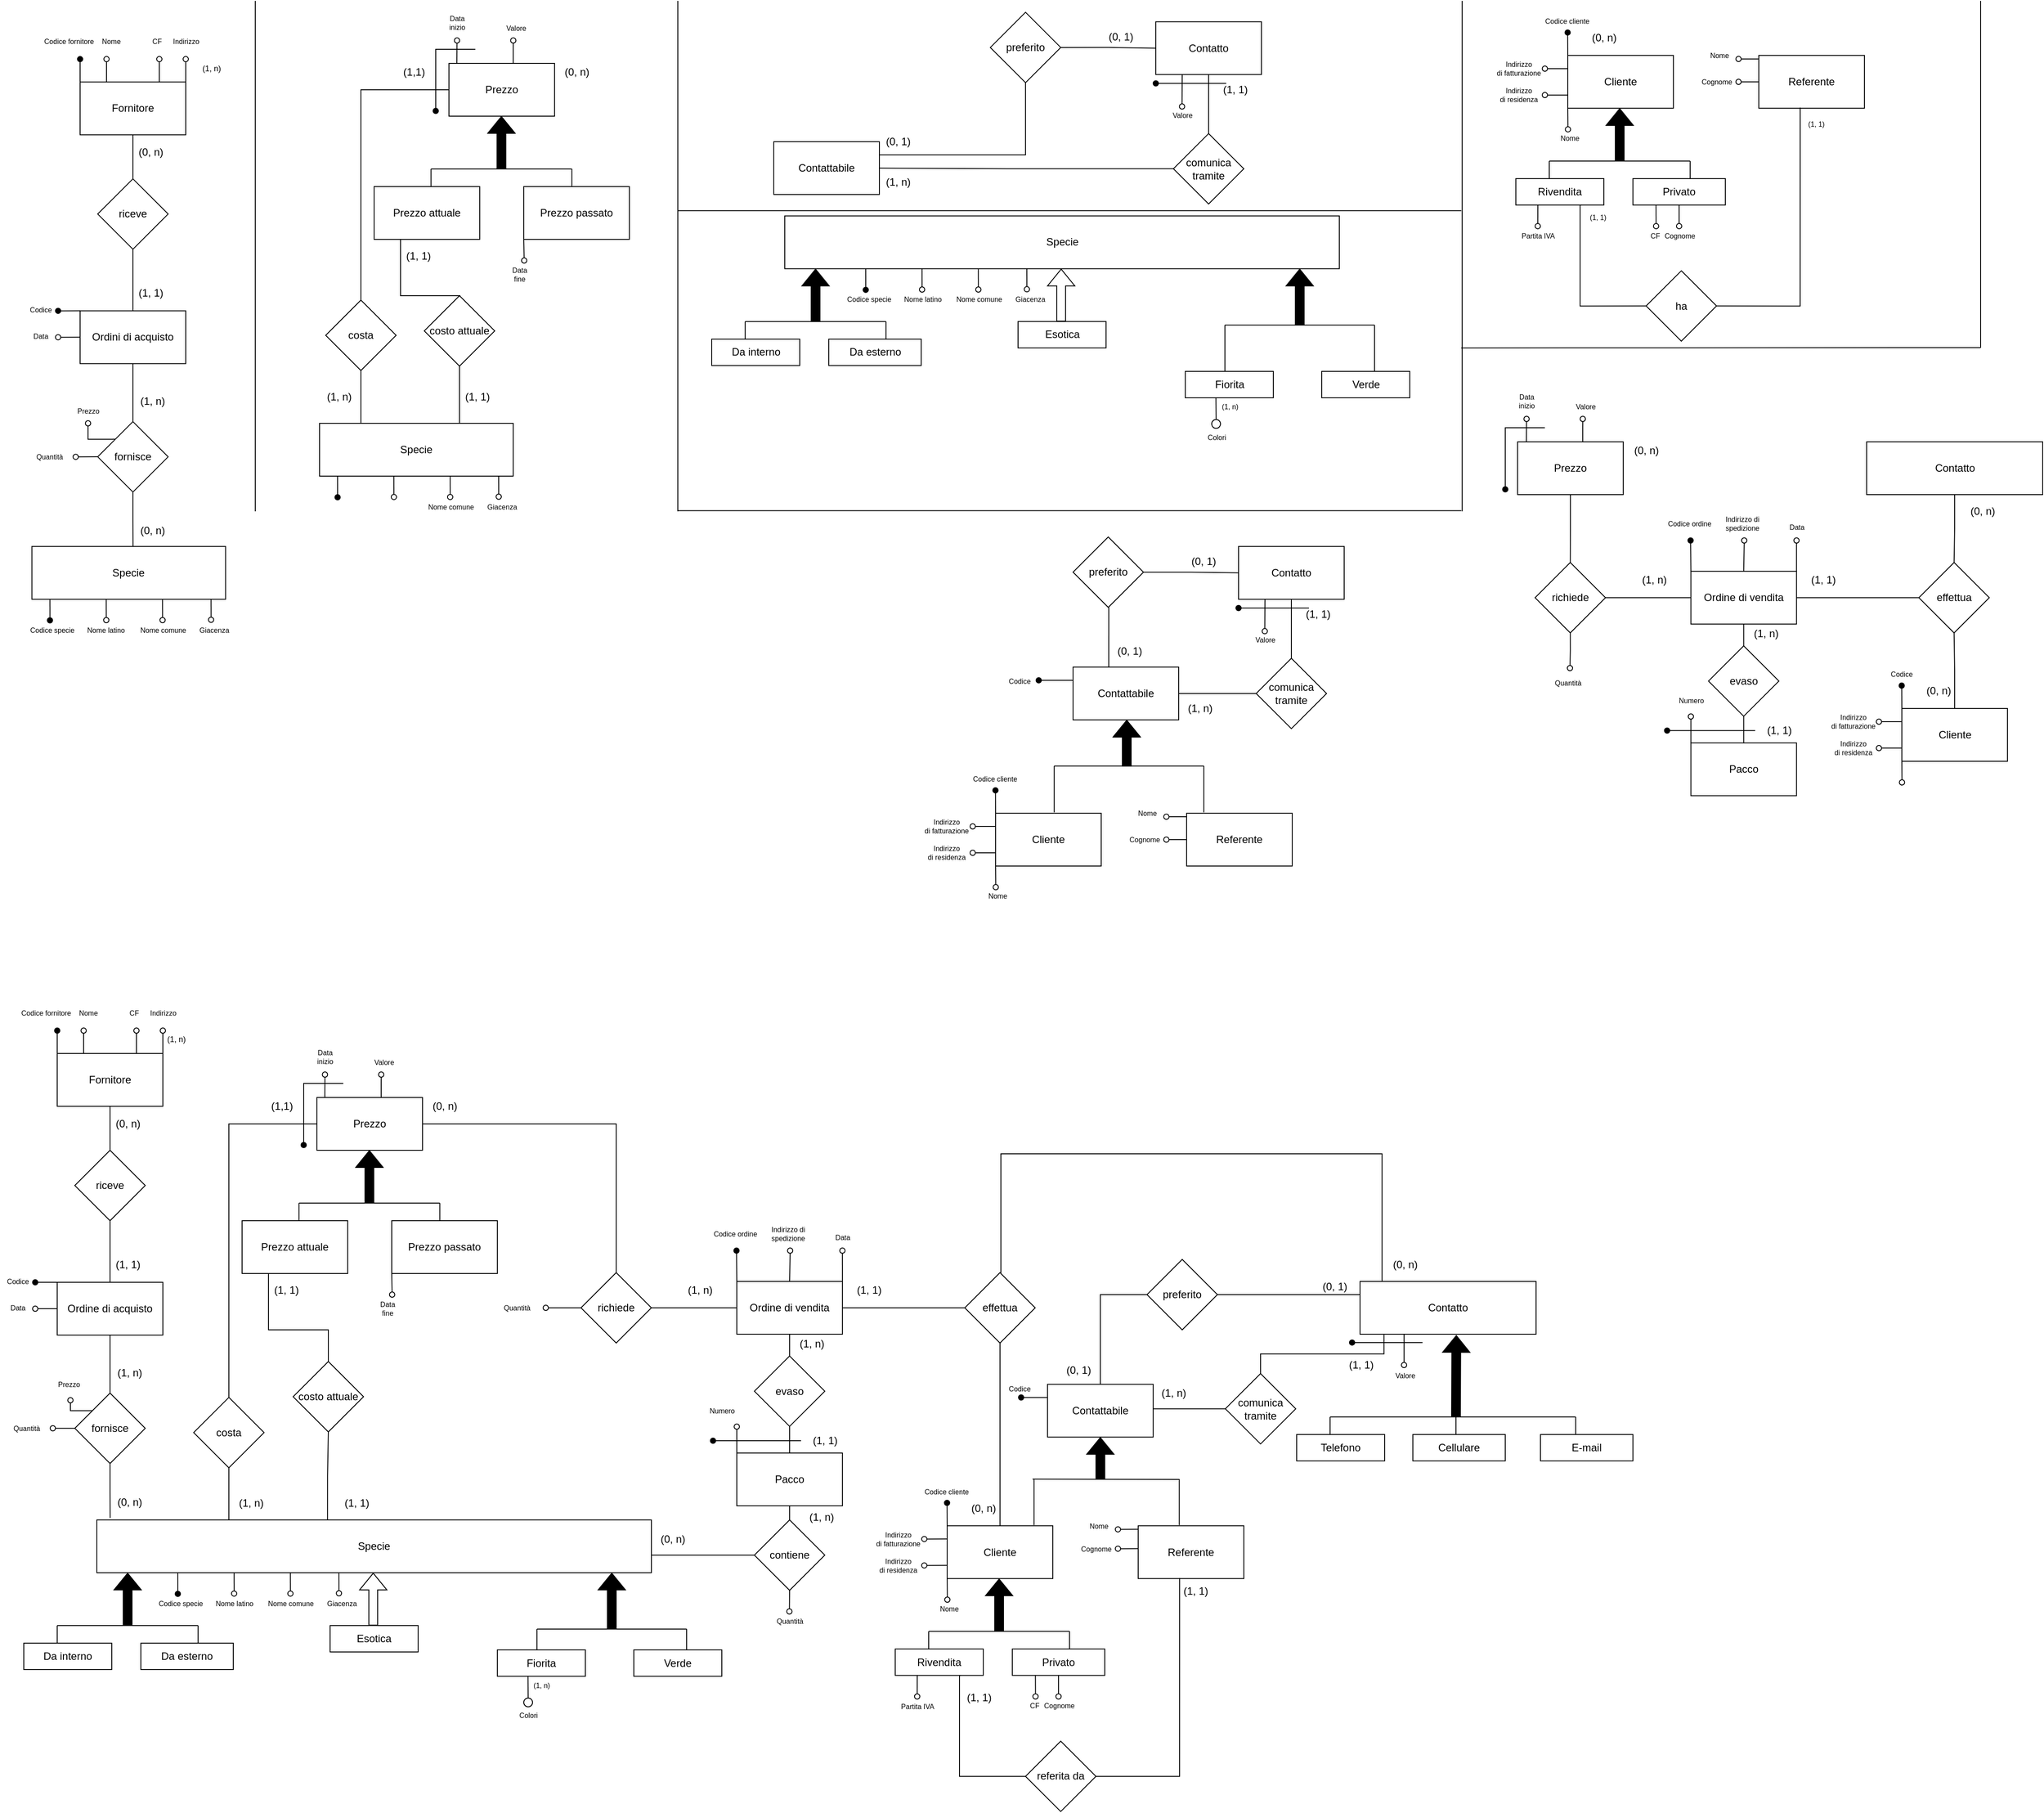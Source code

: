 <mxfile version="19.0.3" type="device"><diagram id="R2lEEEUBdFMjLlhIrx00" name="Page-1"><mxGraphModel dx="741" dy="1558" grid="1" gridSize="10" guides="1" tooltips="1" connect="1" arrows="1" fold="1" page="1" pageScale="1" pageWidth="850" pageHeight="1100" background="none" math="0" shadow="0" extFonts="Permanent Marker^https://fonts.googleapis.com/css?family=Permanent+Marker"><root><mxCell id="0"/><mxCell id="1" parent="0"/><mxCell id="TdhclQJGAII_8z0_NBz7-6" style="edgeStyle=orthogonalEdgeStyle;rounded=0;orthogonalLoop=1;jettySize=auto;html=1;exitX=0.416;exitY=0;exitDx=0;exitDy=0;entryX=0.5;entryY=1;entryDx=0;entryDy=0;endArrow=none;endFill=0;strokeColor=#000000;exitPerimeter=0;" parent="1" source="evg--gTSh8q1QgjJtRMD-1" target="TdhclQJGAII_8z0_NBz7-5" edge="1"><mxGeometry relative="1" as="geometry"><Array as="points"><mxPoint x="402" y="576"/><mxPoint x="403" y="576"/></Array></mxGeometry></mxCell><mxCell id="evg--gTSh8q1QgjJtRMD-1" value="Specie" style="rounded=0;whiteSpace=wrap;html=1;gradientColor=none;" parent="1" vertex="1"><mxGeometry x="140" y="626" width="630" height="60" as="geometry"/></mxCell><mxCell id="evg--gTSh8q1QgjJtRMD-2" value="" style="shape=flexArrow;endArrow=classic;html=1;rounded=0;entryX=0.5;entryY=1;entryDx=0;entryDy=0;fillColor=#000000;" parent="1" edge="1"><mxGeometry width="50" height="50" relative="1" as="geometry"><mxPoint x="175" y="746" as="sourcePoint"/><mxPoint x="175" y="686" as="targetPoint"/><Array as="points"/></mxGeometry></mxCell><mxCell id="evg--gTSh8q1QgjJtRMD-3" value="" style="endArrow=none;html=1;rounded=0;" parent="1" edge="1"><mxGeometry width="50" height="50" relative="1" as="geometry"><mxPoint x="95" y="746" as="sourcePoint"/><mxPoint x="255" y="746" as="targetPoint"/></mxGeometry></mxCell><mxCell id="evg--gTSh8q1QgjJtRMD-4" value="" style="endArrow=none;html=1;rounded=0;" parent="1" edge="1"><mxGeometry width="50" height="50" relative="1" as="geometry"><mxPoint x="95" y="766" as="sourcePoint"/><mxPoint x="95" y="746" as="targetPoint"/></mxGeometry></mxCell><mxCell id="evg--gTSh8q1QgjJtRMD-5" value="" style="endArrow=none;html=1;rounded=0;" parent="1" edge="1"><mxGeometry width="50" height="50" relative="1" as="geometry"><mxPoint x="255" y="766" as="sourcePoint"/><mxPoint x="255" y="746" as="targetPoint"/><Array as="points"><mxPoint x="255" y="756"/></Array></mxGeometry></mxCell><mxCell id="evg--gTSh8q1QgjJtRMD-6" value="Da interno" style="rounded=0;whiteSpace=wrap;html=1;" parent="1" vertex="1"><mxGeometry x="57" y="766" width="100" height="30" as="geometry"/></mxCell><mxCell id="evg--gTSh8q1QgjJtRMD-7" value="Da esterno" style="rounded=0;whiteSpace=wrap;html=1;" parent="1" vertex="1"><mxGeometry x="190" y="766" width="105" height="30" as="geometry"/></mxCell><mxCell id="evg--gTSh8q1QgjJtRMD-15" value="" style="shape=flexArrow;endArrow=classic;html=1;rounded=0;entryX=0.5;entryY=1;entryDx=0;entryDy=0;fillColor=default;" parent="1" edge="1"><mxGeometry width="50" height="50" relative="1" as="geometry"><mxPoint x="454" y="746" as="sourcePoint"/><mxPoint x="454" y="686" as="targetPoint"/><Array as="points"/></mxGeometry></mxCell><mxCell id="evg--gTSh8q1QgjJtRMD-19" value="Esotica" style="rounded=0;whiteSpace=wrap;html=1;" parent="1" vertex="1"><mxGeometry x="405" y="746" width="100" height="30" as="geometry"/></mxCell><mxCell id="evg--gTSh8q1QgjJtRMD-21" value="" style="shape=flexArrow;endArrow=classic;html=1;rounded=0;entryX=0.5;entryY=1;entryDx=0;entryDy=0;fillColor=#000000;" parent="1" edge="1"><mxGeometry width="50" height="50" relative="1" as="geometry"><mxPoint x="725" y="750" as="sourcePoint"/><mxPoint x="725" y="686" as="targetPoint"/><Array as="points"/></mxGeometry></mxCell><mxCell id="evg--gTSh8q1QgjJtRMD-25" value="Fiorita" style="rounded=0;whiteSpace=wrap;html=1;" parent="1" vertex="1"><mxGeometry x="595" y="773.65" width="100" height="30" as="geometry"/></mxCell><mxCell id="YJx_6AToJlPCH2fqQYvR-12" style="edgeStyle=orthogonalEdgeStyle;rounded=0;orthogonalLoop=1;jettySize=auto;html=1;exitX=0.5;exitY=0;exitDx=0;exitDy=0;entryX=0.5;entryY=1;entryDx=0;entryDy=0;endArrow=none;endFill=0;" parent="1" source="evg--gTSh8q1QgjJtRMD-27" target="YJx_6AToJlPCH2fqQYvR-11" edge="1"><mxGeometry relative="1" as="geometry"/></mxCell><mxCell id="YJx_6AToJlPCH2fqQYvR-18" style="edgeStyle=orthogonalEdgeStyle;rounded=0;orthogonalLoop=1;jettySize=auto;html=1;entryX=0;entryY=0.5;entryDx=0;entryDy=0;endArrow=none;endFill=0;exitX=0.5;exitY=0;exitDx=0;exitDy=0;" parent="1" source="EqJ_ASj8_bhl8PqBFpqS-2" target="YJx_6AToJlPCH2fqQYvR-17" edge="1"><mxGeometry relative="1" as="geometry"><mxPoint x="1230" y="430" as="sourcePoint"/><Array as="points"><mxPoint x="1280" y="370"/></Array></mxGeometry></mxCell><mxCell id="8Zo9N6aTcWPrB1gZG110-1" style="edgeStyle=orthogonalEdgeStyle;rounded=0;orthogonalLoop=1;jettySize=auto;html=1;exitX=0;exitY=0.75;exitDx=0;exitDy=0;strokeColor=#000000;endArrow=oval;endFill=0;" parent="1" source="evg--gTSh8q1QgjJtRMD-27" edge="1"><mxGeometry relative="1" as="geometry"><mxPoint x="1080" y="677.817" as="targetPoint"/></mxGeometry></mxCell><mxCell id="8Zo9N6aTcWPrB1gZG110-2" style="edgeStyle=orthogonalEdgeStyle;rounded=0;orthogonalLoop=1;jettySize=auto;html=1;exitX=0;exitY=0.25;exitDx=0;exitDy=0;endArrow=oval;endFill=0;strokeColor=#000000;" parent="1" source="evg--gTSh8q1QgjJtRMD-27" edge="1"><mxGeometry relative="1" as="geometry"><mxPoint x="1080" y="647.817" as="targetPoint"/></mxGeometry></mxCell><mxCell id="8Zo9N6aTcWPrB1gZG110-14" style="edgeStyle=orthogonalEdgeStyle;rounded=0;orthogonalLoop=1;jettySize=auto;html=1;exitX=0;exitY=1;exitDx=0;exitDy=0;endArrow=oval;endFill=0;strokeColor=#000000;" parent="1" source="evg--gTSh8q1QgjJtRMD-27" edge="1"><mxGeometry relative="1" as="geometry"><mxPoint x="1106.2" y="716.65" as="targetPoint"/></mxGeometry></mxCell><mxCell id="rbhf4M_1oQCcLRV91-W2-1" style="edgeStyle=orthogonalEdgeStyle;rounded=0;orthogonalLoop=1;jettySize=auto;html=1;exitX=0;exitY=0;exitDx=0;exitDy=0;endArrow=oval;endFill=1;" parent="1" source="evg--gTSh8q1QgjJtRMD-27" edge="1"><mxGeometry relative="1" as="geometry"><mxPoint x="1105.857" y="606.65" as="targetPoint"/></mxGeometry></mxCell><mxCell id="evg--gTSh8q1QgjJtRMD-27" value="Cliente" style="rounded=0;whiteSpace=wrap;html=1;" parent="1" vertex="1"><mxGeometry x="1106" y="632.65" width="120" height="60" as="geometry"/></mxCell><mxCell id="evg--gTSh8q1QgjJtRMD-28" value="" style="shape=flexArrow;endArrow=classic;html=1;rounded=0;entryX=0.5;entryY=1;entryDx=0;entryDy=0;fillColor=#000000;" parent="1" edge="1"><mxGeometry width="50" height="50" relative="1" as="geometry"><mxPoint x="1165" y="752.65" as="sourcePoint"/><mxPoint x="1165" y="692.65" as="targetPoint"/><Array as="points"/></mxGeometry></mxCell><mxCell id="evg--gTSh8q1QgjJtRMD-29" value="" style="endArrow=none;html=1;rounded=0;" parent="1" edge="1"><mxGeometry width="50" height="50" relative="1" as="geometry"><mxPoint x="1085" y="752.65" as="sourcePoint"/><mxPoint x="1245" y="752.65" as="targetPoint"/></mxGeometry></mxCell><mxCell id="evg--gTSh8q1QgjJtRMD-30" value="" style="endArrow=none;html=1;rounded=0;" parent="1" edge="1"><mxGeometry width="50" height="50" relative="1" as="geometry"><mxPoint x="1085" y="772.65" as="sourcePoint"/><mxPoint x="1085" y="752.65" as="targetPoint"/></mxGeometry></mxCell><mxCell id="evg--gTSh8q1QgjJtRMD-31" value="" style="endArrow=none;html=1;rounded=0;" parent="1" edge="1"><mxGeometry width="50" height="50" relative="1" as="geometry"><mxPoint x="1245" y="772.65" as="sourcePoint"/><mxPoint x="1245" y="752.65" as="targetPoint"/><Array as="points"><mxPoint x="1245" y="762.65"/></Array></mxGeometry></mxCell><mxCell id="8Zo9N6aTcWPrB1gZG110-6" style="edgeStyle=orthogonalEdgeStyle;rounded=0;orthogonalLoop=1;jettySize=auto;html=1;exitX=0.75;exitY=1;exitDx=0;exitDy=0;entryX=0;entryY=0.5;entryDx=0;entryDy=0;endArrow=none;endFill=0;strokeColor=#000000;" parent="1" source="evg--gTSh8q1QgjJtRMD-32" target="8Zo9N6aTcWPrB1gZG110-5" edge="1"><mxGeometry relative="1" as="geometry"><Array as="points"><mxPoint x="1120" y="802.65"/><mxPoint x="1120" y="917.65"/></Array></mxGeometry></mxCell><mxCell id="8Zo9N6aTcWPrB1gZG110-17" style="edgeStyle=orthogonalEdgeStyle;rounded=0;orthogonalLoop=1;jettySize=auto;html=1;exitX=0.25;exitY=1;exitDx=0;exitDy=0;endArrow=oval;endFill=0;strokeColor=#000000;" parent="1" source="evg--gTSh8q1QgjJtRMD-32" edge="1"><mxGeometry relative="1" as="geometry"><mxPoint x="1071.923" y="826.65" as="targetPoint"/></mxGeometry></mxCell><mxCell id="evg--gTSh8q1QgjJtRMD-32" value="Rivendita" style="rounded=0;whiteSpace=wrap;html=1;" parent="1" vertex="1"><mxGeometry x="1047" y="772.65" width="100" height="30" as="geometry"/></mxCell><mxCell id="8Zo9N6aTcWPrB1gZG110-16" style="edgeStyle=orthogonalEdgeStyle;rounded=0;orthogonalLoop=1;jettySize=auto;html=1;exitX=0.25;exitY=1;exitDx=0;exitDy=0;endArrow=oval;endFill=0;strokeColor=#000000;" parent="1" source="evg--gTSh8q1QgjJtRMD-33" edge="1"><mxGeometry relative="1" as="geometry"><mxPoint x="1206.346" y="826.65" as="targetPoint"/></mxGeometry></mxCell><mxCell id="8Zo9N6aTcWPrB1gZG110-18" style="edgeStyle=orthogonalEdgeStyle;rounded=0;orthogonalLoop=1;jettySize=auto;html=1;exitX=0.5;exitY=1;exitDx=0;exitDy=0;endArrow=oval;endFill=0;strokeColor=#000000;" parent="1" source="evg--gTSh8q1QgjJtRMD-33" edge="1"><mxGeometry relative="1" as="geometry"><mxPoint x="1232.494" y="826.65" as="targetPoint"/></mxGeometry></mxCell><mxCell id="evg--gTSh8q1QgjJtRMD-33" value="Privato" style="rounded=0;whiteSpace=wrap;html=1;" parent="1" vertex="1"><mxGeometry x="1180" y="772.65" width="105" height="30" as="geometry"/></mxCell><mxCell id="f1HgGM3sn4O84PT5ph1s-2" style="edgeStyle=orthogonalEdgeStyle;rounded=0;orthogonalLoop=1;jettySize=auto;html=1;exitX=0.5;exitY=0;exitDx=0;exitDy=0;fontColor=#FF0F0F;endArrow=oval;endFill=0;" parent="1" source="evg--gTSh8q1QgjJtRMD-34" edge="1"><mxGeometry relative="1" as="geometry"><mxPoint x="927.615" y="320" as="targetPoint"/></mxGeometry></mxCell><mxCell id="f1HgGM3sn4O84PT5ph1s-5" style="edgeStyle=orthogonalEdgeStyle;rounded=0;orthogonalLoop=1;jettySize=auto;html=1;exitX=1;exitY=0;exitDx=0;exitDy=0;fontColor=#000000;endArrow=oval;endFill=0;" parent="1" source="evg--gTSh8q1QgjJtRMD-34" edge="1"><mxGeometry relative="1" as="geometry"><mxPoint x="986.974" y="320" as="targetPoint"/></mxGeometry></mxCell><mxCell id="rbhf4M_1oQCcLRV91-W2-3" style="edgeStyle=orthogonalEdgeStyle;rounded=0;orthogonalLoop=1;jettySize=auto;html=1;exitX=0;exitY=0;exitDx=0;exitDy=0;fontSize=8;endArrow=oval;endFill=1;" parent="1" source="evg--gTSh8q1QgjJtRMD-34" edge="1"><mxGeometry relative="1" as="geometry"><mxPoint x="866.667" y="320" as="targetPoint"/></mxGeometry></mxCell><mxCell id="evg--gTSh8q1QgjJtRMD-34" value="Ordine di vendita" style="rounded=0;whiteSpace=wrap;html=1;" parent="1" vertex="1"><mxGeometry x="867" y="355" width="120" height="60" as="geometry"/></mxCell><mxCell id="YJx_6AToJlPCH2fqQYvR-14" style="edgeStyle=orthogonalEdgeStyle;rounded=0;orthogonalLoop=1;jettySize=auto;html=1;exitX=0.136;exitY=1.011;exitDx=0;exitDy=0;endArrow=none;endFill=0;entryX=0.5;entryY=0;entryDx=0;entryDy=0;exitPerimeter=0;" parent="1" source="evg--gTSh8q1QgjJtRMD-35" target="YJx_6AToJlPCH2fqQYvR-15" edge="1"><mxGeometry relative="1" as="geometry"><mxPoint x="1560" y="486.78" as="targetPoint"/></mxGeometry></mxCell><mxCell id="TdhclQJGAII_8z0_NBz7-1" style="edgeStyle=orthogonalEdgeStyle;rounded=0;orthogonalLoop=1;jettySize=auto;html=1;entryX=0.5;entryY=0;entryDx=0;entryDy=0;strokeColor=#000000;endArrow=none;endFill=0;" parent="1" source="evg--gTSh8q1QgjJtRMD-35" target="YJx_6AToJlPCH2fqQYvR-11" edge="1"><mxGeometry relative="1" as="geometry"><Array as="points"><mxPoint x="1600" y="210"/><mxPoint x="1167" y="210"/><mxPoint x="1167" y="345"/></Array></mxGeometry></mxCell><mxCell id="JOKr7XCwBS5-fkNeOUqW-5" style="edgeStyle=orthogonalEdgeStyle;rounded=0;orthogonalLoop=1;jettySize=auto;html=1;exitX=0.25;exitY=1;exitDx=0;exitDy=0;endArrow=oval;endFill=0;" parent="1" source="evg--gTSh8q1QgjJtRMD-35" edge="1"><mxGeometry relative="1" as="geometry"><mxPoint x="1625" y="450" as="targetPoint"/></mxGeometry></mxCell><mxCell id="evg--gTSh8q1QgjJtRMD-35" value="Contatto" style="rounded=0;whiteSpace=wrap;html=1;" parent="1" vertex="1"><mxGeometry x="1575" y="355" width="200" height="60" as="geometry"/></mxCell><mxCell id="f1HgGM3sn4O84PT5ph1s-9" style="edgeStyle=orthogonalEdgeStyle;rounded=0;orthogonalLoop=1;jettySize=auto;html=1;exitX=0;exitY=0;exitDx=0;exitDy=0;fontSize=8;fontColor=#000000;endArrow=oval;endFill=1;" parent="1" source="YJx_6AToJlPCH2fqQYvR-1" edge="1"><mxGeometry relative="1" as="geometry"><mxPoint x="95" y="70.0" as="targetPoint"/></mxGeometry></mxCell><mxCell id="f1HgGM3sn4O84PT5ph1s-10" style="edgeStyle=orthogonalEdgeStyle;rounded=0;orthogonalLoop=1;jettySize=auto;html=1;exitX=0.25;exitY=0;exitDx=0;exitDy=0;fontSize=8;fontColor=#000000;endArrow=oval;endFill=0;" parent="1" source="YJx_6AToJlPCH2fqQYvR-1" edge="1"><mxGeometry relative="1" as="geometry"><mxPoint x="125" y="70.0" as="targetPoint"/></mxGeometry></mxCell><mxCell id="f1HgGM3sn4O84PT5ph1s-12" style="edgeStyle=orthogonalEdgeStyle;rounded=0;orthogonalLoop=1;jettySize=auto;html=1;exitX=0.75;exitY=0;exitDx=0;exitDy=0;fontSize=8;fontColor=#000000;endArrow=oval;endFill=0;" parent="1" source="YJx_6AToJlPCH2fqQYvR-1" edge="1"><mxGeometry relative="1" as="geometry"><mxPoint x="185" y="70.0" as="targetPoint"/></mxGeometry></mxCell><mxCell id="f1HgGM3sn4O84PT5ph1s-13" style="edgeStyle=orthogonalEdgeStyle;rounded=0;orthogonalLoop=1;jettySize=auto;html=1;exitX=1;exitY=0;exitDx=0;exitDy=0;fontSize=8;fontColor=#000000;endArrow=oval;endFill=0;" parent="1" source="YJx_6AToJlPCH2fqQYvR-1" edge="1"><mxGeometry relative="1" as="geometry"><mxPoint x="215" y="70.0" as="targetPoint"/></mxGeometry></mxCell><mxCell id="YJx_6AToJlPCH2fqQYvR-1" value="Fornitore" style="rounded=0;whiteSpace=wrap;html=1;" parent="1" vertex="1"><mxGeometry x="95" y="96" width="120" height="60" as="geometry"/></mxCell><mxCell id="YJx_6AToJlPCH2fqQYvR-3" style="edgeStyle=orthogonalEdgeStyle;rounded=0;orthogonalLoop=1;jettySize=auto;html=1;exitX=0.5;exitY=1;exitDx=0;exitDy=0;entryX=0.024;entryY=-0.038;entryDx=0;entryDy=0;endArrow=none;endFill=0;entryPerimeter=0;" parent="1" source="YJx_6AToJlPCH2fqQYvR-2" target="evg--gTSh8q1QgjJtRMD-1" edge="1"><mxGeometry relative="1" as="geometry"><mxPoint x="330.51" y="626" as="targetPoint"/></mxGeometry></mxCell><mxCell id="YJx_6AToJlPCH2fqQYvR-56" style="edgeStyle=orthogonalEdgeStyle;rounded=0;orthogonalLoop=1;jettySize=auto;html=1;exitX=0.5;exitY=0;exitDx=0;exitDy=0;entryX=0.5;entryY=1;entryDx=0;entryDy=0;endArrow=none;endFill=0;strokeColor=#000000;" parent="1" source="YJx_6AToJlPCH2fqQYvR-2" target="YJx_6AToJlPCH2fqQYvR-54" edge="1"><mxGeometry relative="1" as="geometry"/></mxCell><mxCell id="f1HgGM3sn4O84PT5ph1s-29" style="edgeStyle=orthogonalEdgeStyle;rounded=0;orthogonalLoop=1;jettySize=auto;html=1;exitX=0;exitY=0.5;exitDx=0;exitDy=0;fontSize=8;fontColor=#000000;endArrow=oval;endFill=0;" parent="1" source="YJx_6AToJlPCH2fqQYvR-2" edge="1"><mxGeometry relative="1" as="geometry"><mxPoint x="90" y="521.903" as="targetPoint"/></mxGeometry></mxCell><mxCell id="lgy-Dqqla8Oo_DtLr3tS-40" style="edgeStyle=orthogonalEdgeStyle;rounded=0;orthogonalLoop=1;jettySize=auto;html=1;exitX=0;exitY=0;exitDx=0;exitDy=0;fontSize=8;endArrow=oval;endFill=0;" parent="1" source="YJx_6AToJlPCH2fqQYvR-2" edge="1"><mxGeometry relative="1" as="geometry"><mxPoint x="110.0" y="490" as="targetPoint"/></mxGeometry></mxCell><mxCell id="YJx_6AToJlPCH2fqQYvR-2" value="fornisce" style="rhombus;whiteSpace=wrap;html=1;rounded=0;" parent="1" vertex="1"><mxGeometry x="115" y="481.88" width="80" height="80" as="geometry"/></mxCell><mxCell id="YJx_6AToJlPCH2fqQYvR-8" style="edgeStyle=orthogonalEdgeStyle;rounded=0;orthogonalLoop=1;jettySize=auto;html=1;exitX=1;exitY=0.5;exitDx=0;exitDy=0;endArrow=none;endFill=0;" parent="1" source="YJx_6AToJlPCH2fqQYvR-6" target="evg--gTSh8q1QgjJtRMD-34" edge="1"><mxGeometry relative="1" as="geometry"/></mxCell><mxCell id="f1HgGM3sn4O84PT5ph1s-7" style="edgeStyle=orthogonalEdgeStyle;rounded=0;orthogonalLoop=1;jettySize=auto;html=1;exitX=0;exitY=0.5;exitDx=0;exitDy=0;fontSize=8;fontColor=#000000;endArrow=oval;endFill=0;" parent="1" source="YJx_6AToJlPCH2fqQYvR-6" edge="1"><mxGeometry relative="1" as="geometry"><mxPoint x="650" y="385" as="targetPoint"/></mxGeometry></mxCell><mxCell id="YJx_6AToJlPCH2fqQYvR-6" value="richiede" style="rhombus;whiteSpace=wrap;html=1;rounded=0;" parent="1" vertex="1"><mxGeometry x="690" y="345" width="80" height="80" as="geometry"/></mxCell><mxCell id="YJx_6AToJlPCH2fqQYvR-13" style="edgeStyle=orthogonalEdgeStyle;rounded=0;orthogonalLoop=1;jettySize=auto;html=1;exitX=0;exitY=0.5;exitDx=0;exitDy=0;entryX=1;entryY=0.5;entryDx=0;entryDy=0;endArrow=none;endFill=0;" parent="1" source="YJx_6AToJlPCH2fqQYvR-11" target="evg--gTSh8q1QgjJtRMD-34" edge="1"><mxGeometry relative="1" as="geometry"/></mxCell><mxCell id="YJx_6AToJlPCH2fqQYvR-11" value="effettua" style="rhombus;whiteSpace=wrap;html=1;rounded=0;" parent="1" vertex="1"><mxGeometry x="1126" y="345" width="80" height="80" as="geometry"/></mxCell><mxCell id="EqJ_ASj8_bhl8PqBFpqS-8" style="edgeStyle=orthogonalEdgeStyle;rounded=0;orthogonalLoop=1;jettySize=auto;html=1;exitX=0;exitY=0.5;exitDx=0;exitDy=0;entryX=1;entryY=0.5;entryDx=0;entryDy=0;fillColor=#000000;endArrow=none;endFill=0;" parent="1" source="YJx_6AToJlPCH2fqQYvR-15" target="EqJ_ASj8_bhl8PqBFpqS-2" edge="1"><mxGeometry relative="1" as="geometry"><Array as="points"><mxPoint x="1320" y="500"/></Array></mxGeometry></mxCell><mxCell id="YJx_6AToJlPCH2fqQYvR-15" value="comunica tramite" style="rhombus;whiteSpace=wrap;html=1;rounded=0;" parent="1" vertex="1"><mxGeometry x="1422" y="459.72" width="80" height="80" as="geometry"/></mxCell><mxCell id="YJx_6AToJlPCH2fqQYvR-19" style="edgeStyle=orthogonalEdgeStyle;rounded=0;orthogonalLoop=1;jettySize=auto;html=1;exitX=1;exitY=0.5;exitDx=0;exitDy=0;entryX=0;entryY=0.5;entryDx=0;entryDy=0;endArrow=none;endFill=0;" parent="1" source="YJx_6AToJlPCH2fqQYvR-17" target="evg--gTSh8q1QgjJtRMD-35" edge="1"><mxGeometry relative="1" as="geometry"><Array as="points"><mxPoint x="1413" y="370"/><mxPoint x="1575" y="370"/></Array></mxGeometry></mxCell><mxCell id="YJx_6AToJlPCH2fqQYvR-17" value="preferito" style="rhombus;whiteSpace=wrap;html=1;rounded=0;" parent="1" vertex="1"><mxGeometry x="1333" y="330" width="80" height="80" as="geometry"/></mxCell><mxCell id="YJx_6AToJlPCH2fqQYvR-20" value="(0, 1)" style="text;html=1;align=center;verticalAlign=middle;resizable=0;points=[];autosize=1;strokeColor=none;fillColor=none;rounded=0;" parent="1" vertex="1"><mxGeometry x="1235" y="446" width="40" height="20" as="geometry"/></mxCell><mxCell id="YJx_6AToJlPCH2fqQYvR-21" value="(0, 1)" style="text;html=1;align=center;verticalAlign=middle;resizable=0;points=[];autosize=1;strokeColor=none;fillColor=none;rounded=0;" parent="1" vertex="1"><mxGeometry x="1526" y="351" width="40" height="20" as="geometry"/></mxCell><mxCell id="YJx_6AToJlPCH2fqQYvR-31" style="edgeStyle=orthogonalEdgeStyle;rounded=0;orthogonalLoop=1;jettySize=auto;html=1;exitX=1;exitY=0.5;exitDx=0;exitDy=0;entryX=0.5;entryY=0;entryDx=0;entryDy=0;endArrow=none;endFill=0;strokeColor=#000000;" parent="1" source="YJx_6AToJlPCH2fqQYvR-22" target="YJx_6AToJlPCH2fqQYvR-6" edge="1"><mxGeometry relative="1" as="geometry"/></mxCell><mxCell id="f1HgGM3sn4O84PT5ph1s-19" style="edgeStyle=orthogonalEdgeStyle;rounded=0;orthogonalLoop=1;jettySize=auto;html=1;exitX=0.25;exitY=0;exitDx=0;exitDy=0;fontSize=8;fontColor=#000000;endArrow=oval;endFill=0;" parent="1" edge="1"><mxGeometry relative="1" as="geometry"><mxPoint x="463.071" y="120" as="targetPoint"/><mxPoint x="463" y="146" as="sourcePoint"/><Array as="points"><mxPoint x="463" y="130"/><mxPoint x="463" y="130"/></Array></mxGeometry></mxCell><mxCell id="rbhf4M_1oQCcLRV91-W2-13" style="edgeStyle=orthogonalEdgeStyle;rounded=0;orthogonalLoop=1;jettySize=auto;html=1;exitX=0.75;exitY=0;exitDx=0;exitDy=0;fontSize=8;endArrow=oval;endFill=0;" parent="1" edge="1"><mxGeometry relative="1" as="geometry"><mxPoint x="399.176" y="120" as="targetPoint"/><mxPoint x="399.0" y="146" as="sourcePoint"/></mxGeometry></mxCell><mxCell id="YJx_6AToJlPCH2fqQYvR-22" value="Prezzo" style="rounded=0;whiteSpace=wrap;html=1;shadow=0;" parent="1" vertex="1"><mxGeometry x="390" y="146" width="120" height="60" as="geometry"/></mxCell><mxCell id="YJx_6AToJlPCH2fqQYvR-45" style="edgeStyle=orthogonalEdgeStyle;rounded=0;orthogonalLoop=1;jettySize=auto;html=1;exitX=0;exitY=0.5;exitDx=0;exitDy=0;entryX=0.5;entryY=0;entryDx=0;entryDy=0;endArrow=none;endFill=0;" parent="1" source="YJx_6AToJlPCH2fqQYvR-22" target="YJx_6AToJlPCH2fqQYvR-44" edge="1"><mxGeometry relative="1" as="geometry"><mxPoint x="295" y="426.78" as="sourcePoint"/><Array as="points"><mxPoint x="290" y="176"/><mxPoint x="290" y="487"/></Array></mxGeometry></mxCell><mxCell id="YJx_6AToJlPCH2fqQYvR-23" value="Prezzo attuale" style="rounded=0;whiteSpace=wrap;html=1;" parent="1" vertex="1"><mxGeometry x="305" y="286" width="120" height="60" as="geometry"/></mxCell><mxCell id="rbhf4M_1oQCcLRV91-W2-11" style="edgeStyle=orthogonalEdgeStyle;rounded=0;orthogonalLoop=1;jettySize=auto;html=1;exitX=0;exitY=1;exitDx=0;exitDy=0;fontSize=8;endArrow=oval;endFill=0;" parent="1" source="YJx_6AToJlPCH2fqQYvR-24" edge="1"><mxGeometry relative="1" as="geometry"><mxPoint x="475.471" y="370" as="targetPoint"/></mxGeometry></mxCell><mxCell id="YJx_6AToJlPCH2fqQYvR-24" value="Prezzo passato" style="rounded=0;whiteSpace=wrap;html=1;" parent="1" vertex="1"><mxGeometry x="475" y="286" width="120" height="60" as="geometry"/></mxCell><mxCell id="YJx_6AToJlPCH2fqQYvR-26" value="" style="shape=flexArrow;endArrow=classic;html=1;rounded=0;entryX=0.5;entryY=1;entryDx=0;entryDy=0;fillColor=#000000;" parent="1" edge="1"><mxGeometry width="50" height="50" relative="1" as="geometry"><mxPoint x="449.64" y="266" as="sourcePoint"/><mxPoint x="449.64" y="206" as="targetPoint"/><Array as="points"><mxPoint x="449.64" y="226"/></Array></mxGeometry></mxCell><mxCell id="YJx_6AToJlPCH2fqQYvR-27" value="" style="endArrow=none;html=1;rounded=0;" parent="1" edge="1"><mxGeometry width="50" height="50" relative="1" as="geometry"><mxPoint x="369.64" y="266" as="sourcePoint"/><mxPoint x="529.64" y="266" as="targetPoint"/></mxGeometry></mxCell><mxCell id="YJx_6AToJlPCH2fqQYvR-28" value="" style="endArrow=none;html=1;rounded=0;" parent="1" edge="1"><mxGeometry width="50" height="50" relative="1" as="geometry"><mxPoint x="369.64" y="286" as="sourcePoint"/><mxPoint x="369.64" y="266" as="targetPoint"/></mxGeometry></mxCell><mxCell id="YJx_6AToJlPCH2fqQYvR-29" value="" style="endArrow=none;html=1;rounded=0;" parent="1" edge="1"><mxGeometry width="50" height="50" relative="1" as="geometry"><mxPoint x="529.64" y="286" as="sourcePoint"/><mxPoint x="529.64" y="266" as="targetPoint"/><Array as="points"><mxPoint x="529.64" y="276"/></Array></mxGeometry></mxCell><mxCell id="YJx_6AToJlPCH2fqQYvR-32" value="(1, n)" style="text;html=1;align=center;verticalAlign=middle;resizable=0;points=[];autosize=1;strokeColor=none;fillColor=none;rounded=0;" parent="1" vertex="1"><mxGeometry x="805" y="355" width="40" height="20" as="geometry"/></mxCell><mxCell id="YJx_6AToJlPCH2fqQYvR-33" value="(0, n)" style="text;html=1;align=center;verticalAlign=middle;resizable=0;points=[];autosize=1;strokeColor=none;fillColor=none;rounded=0;" parent="1" vertex="1"><mxGeometry x="774" y="637.65" width="40" height="20" as="geometry"/></mxCell><mxCell id="YJx_6AToJlPCH2fqQYvR-34" value="(0, n)" style="text;html=1;align=center;verticalAlign=middle;resizable=0;points=[];autosize=1;strokeColor=none;fillColor=none;rounded=0;" parent="1" vertex="1"><mxGeometry x="515" y="146" width="40" height="20" as="geometry"/></mxCell><mxCell id="YJx_6AToJlPCH2fqQYvR-35" value="(1, 1)" style="text;html=1;align=center;verticalAlign=middle;resizable=0;points=[];autosize=1;strokeColor=none;fillColor=none;rounded=0;" parent="1" vertex="1"><mxGeometry x="1556" y="439.72" width="40" height="20" as="geometry"/></mxCell><mxCell id="YJx_6AToJlPCH2fqQYvR-36" value="(1, n)" style="text;html=1;align=center;verticalAlign=middle;resizable=0;points=[];autosize=1;strokeColor=none;fillColor=none;rounded=0;" parent="1" vertex="1"><mxGeometry x="1343" y="471.88" width="40" height="20" as="geometry"/></mxCell><mxCell id="YJx_6AToJlPCH2fqQYvR-37" value="(1, 1)" style="text;html=1;align=center;verticalAlign=middle;resizable=0;points=[];autosize=1;strokeColor=none;fillColor=none;rounded=0;" parent="1" vertex="1"><mxGeometry x="997" y="355" width="40" height="20" as="geometry"/></mxCell><mxCell id="YJx_6AToJlPCH2fqQYvR-38" value="(0, n)" style="text;html=1;align=center;verticalAlign=middle;resizable=0;points=[];autosize=1;strokeColor=none;fillColor=none;rounded=0;" parent="1" vertex="1"><mxGeometry x="1127" y="602.65" width="40" height="20" as="geometry"/></mxCell><mxCell id="YJx_6AToJlPCH2fqQYvR-40" value="(0, n)" style="text;html=1;align=center;verticalAlign=middle;resizable=0;points=[];autosize=1;strokeColor=none;fillColor=none;rounded=0;" parent="1" vertex="1"><mxGeometry x="157" y="596" width="40" height="20" as="geometry"/></mxCell><mxCell id="YJx_6AToJlPCH2fqQYvR-41" value="(1, n)" style="text;html=1;align=center;verticalAlign=middle;resizable=0;points=[];autosize=1;strokeColor=none;fillColor=none;rounded=0;" parent="1" vertex="1"><mxGeometry x="157" y="448.94" width="40" height="20" as="geometry"/></mxCell><mxCell id="YJx_6AToJlPCH2fqQYvR-46" style="edgeStyle=orthogonalEdgeStyle;rounded=0;orthogonalLoop=1;jettySize=auto;html=1;exitX=0.5;exitY=1;exitDx=0;exitDy=0;endArrow=none;endFill=0;" parent="1" source="YJx_6AToJlPCH2fqQYvR-44" edge="1"><mxGeometry relative="1" as="geometry"><mxPoint x="290" y="626" as="targetPoint"/><Array as="points"><mxPoint x="290" y="626"/></Array></mxGeometry></mxCell><mxCell id="YJx_6AToJlPCH2fqQYvR-44" value="costa" style="rhombus;whiteSpace=wrap;html=1;rounded=0;" parent="1" vertex="1"><mxGeometry x="250" y="486.78" width="80" height="80" as="geometry"/></mxCell><mxCell id="YJx_6AToJlPCH2fqQYvR-47" value="(1, n)" style="text;html=1;align=center;verticalAlign=middle;resizable=0;points=[];autosize=1;strokeColor=none;fillColor=none;rounded=0;" parent="1" vertex="1"><mxGeometry x="295" y="596.78" width="40" height="20" as="geometry"/></mxCell><mxCell id="YJx_6AToJlPCH2fqQYvR-48" value="(1,1)" style="text;html=1;align=center;verticalAlign=middle;resizable=0;points=[];autosize=1;strokeColor=none;fillColor=none;rounded=0;" parent="1" vertex="1"><mxGeometry x="330" y="146" width="40" height="20" as="geometry"/></mxCell><mxCell id="YJx_6AToJlPCH2fqQYvR-50" style="edgeStyle=orthogonalEdgeStyle;rounded=0;orthogonalLoop=1;jettySize=auto;html=1;endArrow=oval;endFill=1;startArrow=none;startFill=0;" parent="1" edge="1"><mxGeometry relative="1" as="geometry"><mxPoint x="420" y="130" as="sourcePoint"/><mxPoint x="375" y="200" as="targetPoint"/><Array as="points"><mxPoint x="375" y="196"/><mxPoint x="375" y="196"/></Array></mxGeometry></mxCell><mxCell id="YJx_6AToJlPCH2fqQYvR-58" style="edgeStyle=orthogonalEdgeStyle;rounded=0;orthogonalLoop=1;jettySize=auto;html=1;exitX=0.5;exitY=0;exitDx=0;exitDy=0;entryX=0.5;entryY=1;entryDx=0;entryDy=0;endArrow=none;endFill=0;strokeColor=#000000;" parent="1" source="YJx_6AToJlPCH2fqQYvR-54" target="YJx_6AToJlPCH2fqQYvR-57" edge="1"><mxGeometry relative="1" as="geometry"/></mxCell><mxCell id="f1HgGM3sn4O84PT5ph1s-27" style="edgeStyle=orthogonalEdgeStyle;rounded=0;orthogonalLoop=1;jettySize=auto;html=1;exitX=0;exitY=0.5;exitDx=0;exitDy=0;fontSize=8;fontColor=#000000;endArrow=oval;endFill=0;" parent="1" source="YJx_6AToJlPCH2fqQYvR-54" edge="1"><mxGeometry relative="1" as="geometry"><mxPoint x="70" y="386.154" as="targetPoint"/></mxGeometry></mxCell><mxCell id="rbhf4M_1oQCcLRV91-W2-5" style="edgeStyle=orthogonalEdgeStyle;rounded=0;orthogonalLoop=1;jettySize=auto;html=1;exitX=0;exitY=0;exitDx=0;exitDy=0;fontSize=8;endArrow=oval;endFill=1;" parent="1" source="YJx_6AToJlPCH2fqQYvR-54" edge="1"><mxGeometry relative="1" as="geometry"><mxPoint x="70" y="355.857" as="targetPoint"/></mxGeometry></mxCell><mxCell id="YJx_6AToJlPCH2fqQYvR-54" value="Ordine di acquisto" style="rounded=0;whiteSpace=wrap;html=1;" parent="1" vertex="1"><mxGeometry x="95" y="356" width="120" height="60" as="geometry"/></mxCell><mxCell id="YJx_6AToJlPCH2fqQYvR-59" style="edgeStyle=orthogonalEdgeStyle;rounded=0;orthogonalLoop=1;jettySize=auto;html=1;exitX=0.5;exitY=0;exitDx=0;exitDy=0;entryX=0.5;entryY=1;entryDx=0;entryDy=0;endArrow=none;endFill=0;strokeColor=#000000;" parent="1" source="YJx_6AToJlPCH2fqQYvR-57" target="YJx_6AToJlPCH2fqQYvR-1" edge="1"><mxGeometry relative="1" as="geometry"/></mxCell><mxCell id="YJx_6AToJlPCH2fqQYvR-57" value="riceve" style="rhombus;whiteSpace=wrap;html=1;rounded=0;" parent="1" vertex="1"><mxGeometry x="115" y="206" width="80" height="80" as="geometry"/></mxCell><mxCell id="YJx_6AToJlPCH2fqQYvR-67" style="edgeStyle=orthogonalEdgeStyle;rounded=0;orthogonalLoop=1;jettySize=auto;html=1;exitX=0.5;exitY=1;exitDx=0;exitDy=0;entryX=0.5;entryY=0;entryDx=0;entryDy=0;endArrow=none;endFill=0;strokeColor=#000000;" parent="1" target="YJx_6AToJlPCH2fqQYvR-66" edge="1"><mxGeometry relative="1" as="geometry"><mxPoint x="927" y="596" as="sourcePoint"/></mxGeometry></mxCell><mxCell id="rbhf4M_1oQCcLRV91-W2-9" style="edgeStyle=orthogonalEdgeStyle;rounded=0;orthogonalLoop=1;jettySize=auto;html=1;exitX=0;exitY=0;exitDx=0;exitDy=0;fontSize=8;endArrow=oval;endFill=0;" parent="1" source="YJx_6AToJlPCH2fqQYvR-60" edge="1"><mxGeometry relative="1" as="geometry"><mxPoint x="867" y="520" as="targetPoint"/></mxGeometry></mxCell><mxCell id="YJx_6AToJlPCH2fqQYvR-60" value="Pacco" style="rounded=0;whiteSpace=wrap;html=1;shadow=0;" parent="1" vertex="1"><mxGeometry x="867" y="550" width="120" height="60" as="geometry"/></mxCell><mxCell id="YJx_6AToJlPCH2fqQYvR-64" style="edgeStyle=orthogonalEdgeStyle;rounded=0;orthogonalLoop=1;jettySize=auto;html=1;exitX=0.5;exitY=0;exitDx=0;exitDy=0;entryX=0.5;entryY=1;entryDx=0;entryDy=0;endArrow=none;endFill=0;strokeColor=#000000;" parent="1" source="YJx_6AToJlPCH2fqQYvR-62" target="evg--gTSh8q1QgjJtRMD-34" edge="1"><mxGeometry relative="1" as="geometry"/></mxCell><mxCell id="YJx_6AToJlPCH2fqQYvR-69" style="edgeStyle=orthogonalEdgeStyle;rounded=0;orthogonalLoop=1;jettySize=auto;html=1;exitX=0.5;exitY=1;exitDx=0;exitDy=0;entryX=0.5;entryY=0;entryDx=0;entryDy=0;endArrow=none;endFill=0;strokeColor=#000000;" parent="1" source="YJx_6AToJlPCH2fqQYvR-62" target="YJx_6AToJlPCH2fqQYvR-60" edge="1"><mxGeometry relative="1" as="geometry"/></mxCell><mxCell id="YJx_6AToJlPCH2fqQYvR-62" value="evaso" style="rhombus;whiteSpace=wrap;html=1;rounded=0;" parent="1" vertex="1"><mxGeometry x="887" y="439.72" width="80" height="80" as="geometry"/></mxCell><mxCell id="YJx_6AToJlPCH2fqQYvR-68" style="edgeStyle=orthogonalEdgeStyle;rounded=0;orthogonalLoop=1;jettySize=auto;html=1;exitX=0;exitY=0.5;exitDx=0;exitDy=0;endArrow=none;endFill=0;strokeColor=#000000;" parent="1" source="YJx_6AToJlPCH2fqQYvR-66" edge="1"><mxGeometry relative="1" as="geometry"><mxPoint x="770" y="666" as="targetPoint"/><Array as="points"><mxPoint x="770" y="666"/></Array></mxGeometry></mxCell><mxCell id="JOKr7XCwBS5-fkNeOUqW-8" style="edgeStyle=orthogonalEdgeStyle;rounded=0;orthogonalLoop=1;jettySize=auto;html=1;exitX=0.5;exitY=1;exitDx=0;exitDy=0;fontSize=8;startArrow=none;startFill=0;endArrow=oval;endFill=0;" parent="1" source="YJx_6AToJlPCH2fqQYvR-66" edge="1"><mxGeometry relative="1" as="geometry"><mxPoint x="926.758" y="730" as="targetPoint"/></mxGeometry></mxCell><mxCell id="YJx_6AToJlPCH2fqQYvR-66" value="contiene" style="rhombus;whiteSpace=wrap;html=1;rounded=0;" parent="1" vertex="1"><mxGeometry x="887" y="626" width="80" height="80" as="geometry"/></mxCell><mxCell id="YJx_6AToJlPCH2fqQYvR-70" style="edgeStyle=orthogonalEdgeStyle;rounded=0;orthogonalLoop=1;jettySize=auto;html=1;endArrow=none;endFill=0;startArrow=oval;startFill=1;" parent="1" edge="1"><mxGeometry relative="1" as="geometry"><mxPoint x="840" y="536" as="sourcePoint"/><mxPoint x="940" y="536.02" as="targetPoint"/><Array as="points"><mxPoint x="940" y="536.02"/></Array></mxGeometry></mxCell><mxCell id="YJx_6AToJlPCH2fqQYvR-83" value="" style="endArrow=none;html=1;rounded=0;strokeColor=#000000;" parent="1" edge="1"><mxGeometry width="50" height="50" relative="1" as="geometry"><mxPoint x="320" y="-520" as="sourcePoint"/><mxPoint x="320" y="-1100" as="targetPoint"/></mxGeometry></mxCell><mxCell id="YJx_6AToJlPCH2fqQYvR-100" value="" style="endArrow=none;html=1;rounded=0;strokeColor=#000000;" parent="1" edge="1"><mxGeometry width="50" height="50" relative="1" as="geometry"><mxPoint x="800" y="-520" as="sourcePoint"/><mxPoint x="800" y="-1100" as="targetPoint"/></mxGeometry></mxCell><mxCell id="YJx_6AToJlPCH2fqQYvR-102" style="edgeStyle=orthogonalEdgeStyle;rounded=0;orthogonalLoop=1;jettySize=auto;html=1;exitX=1;exitY=0.25;exitDx=0;exitDy=0;entryX=0.5;entryY=1;entryDx=0;entryDy=0;endArrow=none;endFill=0;" parent="1" source="YJx_6AToJlPCH2fqQYvR-103" target="YJx_6AToJlPCH2fqQYvR-116" edge="1"><mxGeometry relative="1" as="geometry"/></mxCell><mxCell id="YJx_6AToJlPCH2fqQYvR-103" value="Contattabile" style="rounded=0;whiteSpace=wrap;html=1;" parent="1" vertex="1"><mxGeometry x="909" y="-940" width="120" height="60" as="geometry"/></mxCell><mxCell id="YJx_6AToJlPCH2fqQYvR-110" style="edgeStyle=orthogonalEdgeStyle;rounded=0;orthogonalLoop=1;jettySize=auto;html=1;exitX=0.5;exitY=1;exitDx=0;exitDy=0;endArrow=none;endFill=0;entryX=0.5;entryY=0;entryDx=0;entryDy=0;" parent="1" source="YJx_6AToJlPCH2fqQYvR-111" target="YJx_6AToJlPCH2fqQYvR-114" edge="1"><mxGeometry relative="1" as="geometry"><mxPoint x="1363" y="-979.22" as="targetPoint"/></mxGeometry></mxCell><mxCell id="JOKr7XCwBS5-fkNeOUqW-17" style="edgeStyle=orthogonalEdgeStyle;orthogonalLoop=1;jettySize=auto;html=1;exitX=0.25;exitY=1;exitDx=0;exitDy=0;fontSize=8;fontColor=none;startArrow=none;startFill=0;endArrow=oval;endFill=0;fillColor=#EA6B66;" parent="1" source="YJx_6AToJlPCH2fqQYvR-111" edge="1"><mxGeometry relative="1" as="geometry"><mxPoint x="1372.8" y="-980" as="targetPoint"/></mxGeometry></mxCell><mxCell id="YJx_6AToJlPCH2fqQYvR-111" value="Contatto" style="rounded=0;whiteSpace=wrap;html=1;" parent="1" vertex="1"><mxGeometry x="1343" y="-1076.28" width="120" height="60" as="geometry"/></mxCell><mxCell id="YJx_6AToJlPCH2fqQYvR-113" style="edgeStyle=orthogonalEdgeStyle;rounded=0;orthogonalLoop=1;jettySize=auto;html=1;entryX=1;entryY=0.5;entryDx=0;entryDy=0;endArrow=none;endFill=0;" parent="1" source="YJx_6AToJlPCH2fqQYvR-114" target="YJx_6AToJlPCH2fqQYvR-103" edge="1"><mxGeometry relative="1" as="geometry"/></mxCell><mxCell id="YJx_6AToJlPCH2fqQYvR-114" value="comunica tramite" style="rhombus;whiteSpace=wrap;html=1;rounded=0;" parent="1" vertex="1"><mxGeometry x="1363" y="-949.22" width="80" height="80" as="geometry"/></mxCell><mxCell id="YJx_6AToJlPCH2fqQYvR-115" style="edgeStyle=orthogonalEdgeStyle;rounded=0;orthogonalLoop=1;jettySize=auto;html=1;exitX=1;exitY=0.5;exitDx=0;exitDy=0;entryX=0;entryY=0.5;entryDx=0;entryDy=0;endArrow=none;endFill=0;" parent="1" source="YJx_6AToJlPCH2fqQYvR-116" target="YJx_6AToJlPCH2fqQYvR-111" edge="1"><mxGeometry relative="1" as="geometry"/></mxCell><mxCell id="YJx_6AToJlPCH2fqQYvR-116" value="preferito" style="rhombus;whiteSpace=wrap;html=1;rounded=0;" parent="1" vertex="1"><mxGeometry x="1155" y="-1087.06" width="80" height="80" as="geometry"/></mxCell><mxCell id="YJx_6AToJlPCH2fqQYvR-117" value="(0, 1)" style="text;html=1;align=center;verticalAlign=middle;resizable=0;points=[];autosize=1;strokeColor=none;fillColor=none;rounded=0;" parent="1" vertex="1"><mxGeometry x="1030" y="-950" width="40" height="20" as="geometry"/></mxCell><mxCell id="YJx_6AToJlPCH2fqQYvR-118" value="(0, 1)" style="text;html=1;align=center;verticalAlign=middle;resizable=0;points=[];autosize=1;strokeColor=none;fillColor=none;rounded=0;" parent="1" vertex="1"><mxGeometry x="1283" y="-1069.22" width="40" height="20" as="geometry"/></mxCell><mxCell id="YJx_6AToJlPCH2fqQYvR-119" value="(1, 1)" style="text;html=1;align=center;verticalAlign=middle;resizable=0;points=[];autosize=1;strokeColor=none;fillColor=none;rounded=0;" parent="1" vertex="1"><mxGeometry x="1413" y="-1009.22" width="40" height="20" as="geometry"/></mxCell><mxCell id="YJx_6AToJlPCH2fqQYvR-120" value="(1, n)" style="text;html=1;align=center;verticalAlign=middle;resizable=0;points=[];autosize=1;strokeColor=none;fillColor=none;rounded=0;" parent="1" vertex="1"><mxGeometry x="1030" y="-904.12" width="40" height="20" as="geometry"/></mxCell><mxCell id="YJx_6AToJlPCH2fqQYvR-122" style="edgeStyle=orthogonalEdgeStyle;rounded=0;orthogonalLoop=1;jettySize=auto;html=1;endArrow=none;endFill=0;startArrow=oval;startFill=1;" parent="1" edge="1"><mxGeometry relative="1" as="geometry"><mxPoint x="1343" y="-1006.28" as="sourcePoint"/><mxPoint x="1423" y="-1006.28" as="targetPoint"/><Array as="points"><mxPoint x="1343" y="-1006.28"/></Array></mxGeometry></mxCell><mxCell id="nmt88iNsvOWniwjGhFMF-1" value="" style="endArrow=none;html=1;rounded=0;strokeColor=#000000;" parent="1" edge="1"><mxGeometry width="50" height="50" relative="1" as="geometry"><mxPoint x="800" y="-861.67" as="sourcePoint"/><mxPoint x="1690" y="-861.67" as="targetPoint"/></mxGeometry></mxCell><mxCell id="nmt88iNsvOWniwjGhFMF-18" value="(0, n)" style="text;html=1;align=center;verticalAlign=middle;resizable=0;points=[];autosize=1;strokeColor=none;fillColor=none;rounded=0;" parent="1" vertex="1"><mxGeometry x="155" y="166" width="40" height="20" as="geometry"/></mxCell><mxCell id="nmt88iNsvOWniwjGhFMF-19" value="(1, 1)" style="text;html=1;align=center;verticalAlign=middle;resizable=0;points=[];autosize=1;strokeColor=none;fillColor=none;rounded=0;" parent="1" vertex="1"><mxGeometry x="155" y="326" width="40" height="20" as="geometry"/></mxCell><mxCell id="TdhclQJGAII_8z0_NBz7-7" style="edgeStyle=orthogonalEdgeStyle;rounded=0;orthogonalLoop=1;jettySize=auto;html=1;exitX=0.5;exitY=0;exitDx=0;exitDy=0;entryX=0.25;entryY=1;entryDx=0;entryDy=0;endArrow=none;endFill=0;strokeColor=#000000;" parent="1" source="TdhclQJGAII_8z0_NBz7-5" target="YJx_6AToJlPCH2fqQYvR-23" edge="1"><mxGeometry relative="1" as="geometry"><Array as="points"><mxPoint x="403" y="410"/><mxPoint x="335" y="410"/></Array></mxGeometry></mxCell><mxCell id="TdhclQJGAII_8z0_NBz7-5" value="costo attuale" style="rhombus;whiteSpace=wrap;html=1;rounded=0;" parent="1" vertex="1"><mxGeometry x="363" y="446" width="80" height="80" as="geometry"/></mxCell><mxCell id="TdhclQJGAII_8z0_NBz7-8" value="(1, 1)" style="text;html=1;align=center;verticalAlign=middle;resizable=0;points=[];autosize=1;strokeColor=none;fillColor=none;rounded=0;" parent="1" vertex="1"><mxGeometry x="415" y="596.78" width="40" height="20" as="geometry"/></mxCell><mxCell id="TdhclQJGAII_8z0_NBz7-9" value="(1, 1)" style="text;html=1;align=center;verticalAlign=middle;resizable=0;points=[];autosize=1;strokeColor=none;fillColor=none;rounded=0;" parent="1" vertex="1"><mxGeometry x="335" y="355.0" width="40" height="20" as="geometry"/></mxCell><mxCell id="TdhclQJGAII_8z0_NBz7-16" value="Nome latino" style="text;html=1;align=center;verticalAlign=middle;resizable=0;points=[];autosize=1;strokeColor=none;fillColor=none;fontSize=8;rounded=0;" parent="1" vertex="1"><mxGeometry x="266" y="711" width="60" height="20" as="geometry"/></mxCell><mxCell id="TdhclQJGAII_8z0_NBz7-17" value="Nome comune" style="text;html=1;align=center;verticalAlign=middle;resizable=0;points=[];autosize=1;strokeColor=none;fillColor=none;fontSize=8;rounded=0;" parent="1" vertex="1"><mxGeometry x="325" y="711" width="70" height="20" as="geometry"/></mxCell><mxCell id="TdhclQJGAII_8z0_NBz7-20" value="Codice specie" style="text;html=1;align=center;verticalAlign=middle;resizable=0;points=[];autosize=1;strokeColor=none;fillColor=none;fontSize=8;rounded=0;" parent="1" vertex="1"><mxGeometry x="200" y="711" width="70" height="20" as="geometry"/></mxCell><mxCell id="TdhclQJGAII_8z0_NBz7-21" style="edgeStyle=orthogonalEdgeStyle;rounded=0;orthogonalLoop=1;jettySize=auto;html=1;endArrow=none;endFill=0;strokeColor=#000000;entryX=0.5;entryY=0;entryDx=0;entryDy=0;exitX=0.333;exitY=1.005;exitDx=0;exitDy=0;exitPerimeter=0;" parent="1" target="TdhclQJGAII_8z0_NBz7-22" edge="1"><mxGeometry relative="1" as="geometry"><mxPoint x="604.9" y="837.35" as="targetPoint"/><mxPoint x="629.79" y="803.65" as="sourcePoint"/><Array as="points"/></mxGeometry></mxCell><mxCell id="TdhclQJGAII_8z0_NBz7-22" value="" style="ellipse;whiteSpace=wrap;html=1;aspect=fixed;fillColor=none;rounded=0;" parent="1" vertex="1"><mxGeometry x="625" y="828.35" width="10" height="10" as="geometry"/></mxCell><mxCell id="TdhclQJGAII_8z0_NBz7-23" value="Colori" style="text;html=1;align=center;verticalAlign=middle;resizable=0;points=[];autosize=1;strokeColor=none;fillColor=none;fontSize=8;rounded=0;" parent="1" vertex="1"><mxGeometry x="610" y="838.35" width="40" height="20" as="geometry"/></mxCell><mxCell id="TdhclQJGAII_8z0_NBz7-24" value="(1, n)" style="text;html=1;align=center;verticalAlign=middle;resizable=0;points=[];autosize=1;strokeColor=none;fillColor=none;fontSize=8;rounded=0;" parent="1" vertex="1"><mxGeometry x="630" y="803.65" width="30" height="20" as="geometry"/></mxCell><mxCell id="TdhclQJGAII_8z0_NBz7-30" value="Indirizzo &lt;br&gt;di residenza" style="text;html=1;align=center;verticalAlign=middle;resizable=0;points=[];autosize=1;strokeColor=none;fillColor=none;fontSize=8;rounded=0;" parent="1" vertex="1"><mxGeometry x="1020" y="662.65" width="60" height="30" as="geometry"/></mxCell><mxCell id="TdhclQJGAII_8z0_NBz7-48" value="" style="shape=flexArrow;endArrow=classic;html=1;rounded=0;entryX=0.547;entryY=1.017;entryDx=0;entryDy=0;fillColor=#000000;entryPerimeter=0;" parent="1" target="evg--gTSh8q1QgjJtRMD-35" edge="1"><mxGeometry width="50" height="50" relative="1" as="geometry"><mxPoint x="1684" y="509" as="sourcePoint"/><mxPoint x="1688" y="448.94" as="targetPoint"/><Array as="points"/></mxGeometry></mxCell><mxCell id="TdhclQJGAII_8z0_NBz7-49" value="" style="endArrow=none;html=1;rounded=0;" parent="1" edge="1"><mxGeometry width="50" height="50" relative="1" as="geometry"><mxPoint x="1541" y="508.94" as="sourcePoint"/><mxPoint x="1820" y="509" as="targetPoint"/></mxGeometry></mxCell><mxCell id="TdhclQJGAII_8z0_NBz7-50" value="" style="endArrow=none;html=1;rounded=0;" parent="1" edge="1"><mxGeometry width="50" height="50" relative="1" as="geometry"><mxPoint x="1541" y="528.94" as="sourcePoint"/><mxPoint x="1541" y="508.94" as="targetPoint"/></mxGeometry></mxCell><mxCell id="TdhclQJGAII_8z0_NBz7-51" value="" style="endArrow=none;html=1;rounded=0;" parent="1" edge="1"><mxGeometry width="50" height="50" relative="1" as="geometry"><mxPoint x="1684" y="528.94" as="sourcePoint"/><mxPoint x="1684" y="508.94" as="targetPoint"/><Array as="points"><mxPoint x="1684" y="518.94"/></Array></mxGeometry></mxCell><mxCell id="TdhclQJGAII_8z0_NBz7-52" value="Telefono" style="rounded=0;whiteSpace=wrap;html=1;" parent="1" vertex="1"><mxGeometry x="1503" y="528.94" width="100" height="30" as="geometry"/></mxCell><mxCell id="TdhclQJGAII_8z0_NBz7-53" value="Cellulare" style="rounded=0;whiteSpace=wrap;html=1;" parent="1" vertex="1"><mxGeometry x="1635" y="528.94" width="105" height="30" as="geometry"/></mxCell><mxCell id="TdhclQJGAII_8z0_NBz7-58" value="" style="endArrow=none;html=1;rounded=0;" parent="1" edge="1"><mxGeometry width="50" height="50" relative="1" as="geometry"><mxPoint x="1820" y="528.94" as="sourcePoint"/><mxPoint x="1820" y="508.94" as="targetPoint"/><Array as="points"><mxPoint x="1820" y="518.94"/></Array></mxGeometry></mxCell><mxCell id="TdhclQJGAII_8z0_NBz7-59" value="E-mail" style="rounded=0;whiteSpace=wrap;html=1;" parent="1" vertex="1"><mxGeometry x="1780" y="528.94" width="105" height="30" as="geometry"/></mxCell><mxCell id="TdhclQJGAII_8z0_NBz7-65" value="CF" style="text;html=1;align=center;verticalAlign=middle;resizable=0;points=[];autosize=1;strokeColor=none;fillColor=none;fontSize=8;rounded=0;" parent="1" vertex="1"><mxGeometry x="1190" y="827.35" width="30" height="20" as="geometry"/></mxCell><mxCell id="8Zo9N6aTcWPrB1gZG110-3" value="Indirizzo &lt;br&gt;di fatturazione" style="text;html=1;align=center;verticalAlign=middle;resizable=0;points=[];autosize=1;strokeColor=none;fillColor=none;fontSize=8;rounded=0;" parent="1" vertex="1"><mxGeometry x="1015" y="632.65" width="70" height="30" as="geometry"/></mxCell><mxCell id="f1HgGM3sn4O84PT5ph1s-21" style="edgeStyle=orthogonalEdgeStyle;rounded=0;orthogonalLoop=1;jettySize=auto;html=1;exitX=0;exitY=0;exitDx=0;exitDy=0;fontSize=8;fontColor=#000000;endArrow=oval;endFill=0;" parent="1" edge="1"><mxGeometry relative="1" as="geometry"><mxPoint x="1300" y="637" as="targetPoint"/><mxPoint x="1323" y="636.65" as="sourcePoint"/></mxGeometry></mxCell><mxCell id="f1HgGM3sn4O84PT5ph1s-23" style="edgeStyle=orthogonalEdgeStyle;rounded=0;orthogonalLoop=1;jettySize=auto;html=1;exitX=0;exitY=0.5;exitDx=0;exitDy=0;fontSize=8;fontColor=#000000;endArrow=oval;endFill=0;" parent="1" edge="1"><mxGeometry relative="1" as="geometry"><mxPoint x="1300" y="659" as="targetPoint"/><mxPoint x="1323.0" y="658.65" as="sourcePoint"/></mxGeometry></mxCell><mxCell id="8Zo9N6aTcWPrB1gZG110-4" value="Referente" style="rounded=0;whiteSpace=wrap;html=1;" parent="1" vertex="1"><mxGeometry x="1323" y="632.65" width="120" height="60" as="geometry"/></mxCell><mxCell id="8Zo9N6aTcWPrB1gZG110-7" style="edgeStyle=orthogonalEdgeStyle;rounded=0;orthogonalLoop=1;jettySize=auto;html=1;exitX=1;exitY=0.5;exitDx=0;exitDy=0;entryX=0.392;entryY=0.989;entryDx=0;entryDy=0;endArrow=none;endFill=0;strokeColor=#000000;entryPerimeter=0;" parent="1" source="8Zo9N6aTcWPrB1gZG110-5" target="8Zo9N6aTcWPrB1gZG110-4" edge="1"><mxGeometry relative="1" as="geometry"><Array as="points"><mxPoint x="1370" y="917"/></Array></mxGeometry></mxCell><mxCell id="8Zo9N6aTcWPrB1gZG110-5" value="referita da" style="rhombus;whiteSpace=wrap;html=1;rounded=0;" parent="1" vertex="1"><mxGeometry x="1195" y="877.35" width="80" height="80" as="geometry"/></mxCell><mxCell id="8Zo9N6aTcWPrB1gZG110-15" value="Nome" style="text;html=1;align=center;verticalAlign=middle;resizable=0;points=[];autosize=1;strokeColor=none;fillColor=none;fontSize=8;rounded=0;" parent="1" vertex="1"><mxGeometry x="1088" y="716.65" width="40" height="20" as="geometry"/></mxCell><mxCell id="8Zo9N6aTcWPrB1gZG110-19" value="Cognome" style="text;html=1;align=center;verticalAlign=middle;resizable=0;points=[];autosize=1;strokeColor=none;fillColor=none;fontSize=8;rounded=0;" parent="1" vertex="1"><mxGeometry x="1207.5" y="827.35" width="50" height="20" as="geometry"/></mxCell><mxCell id="8Zo9N6aTcWPrB1gZG110-20" value="(1, 1)" style="text;html=1;align=center;verticalAlign=middle;resizable=0;points=[];autosize=1;strokeColor=none;fillColor=none;fontSize=12;rounded=0;" parent="1" vertex="1"><mxGeometry x="1121.5" y="818.35" width="40" height="20" as="geometry"/></mxCell><mxCell id="8Zo9N6aTcWPrB1gZG110-21" value="(1, 1)" style="text;html=1;align=center;verticalAlign=middle;resizable=0;points=[];autosize=1;strokeColor=none;fillColor=none;fontSize=12;rounded=0;" parent="1" vertex="1"><mxGeometry x="1368" y="696.65" width="40" height="20" as="geometry"/></mxCell><mxCell id="8Zo9N6aTcWPrB1gZG110-26" value="Partita IVA" style="text;html=1;align=center;verticalAlign=middle;resizable=0;points=[];autosize=1;strokeColor=none;fillColor=none;fontSize=8;rounded=0;" parent="1" vertex="1"><mxGeometry x="1047" y="827.65" width="50" height="20" as="geometry"/></mxCell><mxCell id="8Zo9N6aTcWPrB1gZG110-27" style="edgeStyle=orthogonalEdgeStyle;rounded=0;orthogonalLoop=1;jettySize=auto;html=1;exitX=0.146;exitY=1.005;exitDx=0;exitDy=0;endArrow=oval;endFill=1;strokeColor=#000000;exitPerimeter=0;" parent="1" source="evg--gTSh8q1QgjJtRMD-1" edge="1"><mxGeometry relative="1" as="geometry"><mxPoint x="232" y="710" as="targetPoint"/><mxPoint x="231.92" y="694.46" as="sourcePoint"/></mxGeometry></mxCell><mxCell id="8Zo9N6aTcWPrB1gZG110-30" style="edgeStyle=orthogonalEdgeStyle;rounded=0;orthogonalLoop=1;jettySize=auto;html=1;endArrow=oval;endFill=0;strokeColor=#000000;exitX=0.349;exitY=1.006;exitDx=0;exitDy=0;exitPerimeter=0;" parent="1" source="evg--gTSh8q1QgjJtRMD-1" edge="1"><mxGeometry relative="1" as="geometry"><mxPoint x="359.92" y="709.7" as="targetPoint"/><mxPoint x="360" y="690" as="sourcePoint"/></mxGeometry></mxCell><mxCell id="8Zo9N6aTcWPrB1gZG110-31" style="edgeStyle=orthogonalEdgeStyle;rounded=0;orthogonalLoop=1;jettySize=auto;html=1;endArrow=oval;endFill=0;strokeColor=#000000;exitX=0.238;exitY=1.003;exitDx=0;exitDy=0;exitPerimeter=0;" parent="1" edge="1"><mxGeometry relative="1" as="geometry"><mxPoint x="295.97" y="709.7" as="targetPoint"/><mxPoint x="295.94" y="686.18" as="sourcePoint"/></mxGeometry></mxCell><mxCell id="f1HgGM3sn4O84PT5ph1s-3" value="&lt;font color=&quot;#000000&quot; style=&quot;font-size: 8px;&quot;&gt;Indirizzo di&lt;br style=&quot;font-size: 8px;&quot;&gt;spedizione&lt;br style=&quot;font-size: 8px;&quot;&gt;&lt;/font&gt;" style="text;html=1;align=center;verticalAlign=middle;resizable=0;points=[];autosize=1;strokeColor=none;fillColor=none;fontColor=#FF0F0F;fontSize=8;rounded=0;" parent="1" vertex="1"><mxGeometry x="900" y="286" width="50" height="30" as="geometry"/></mxCell><mxCell id="f1HgGM3sn4O84PT5ph1s-6" value="Data" style="text;html=1;align=center;verticalAlign=middle;resizable=0;points=[];autosize=1;strokeColor=none;fillColor=none;fontColor=#000000;fontSize=8;rounded=0;" parent="1" vertex="1"><mxGeometry x="972" y="295" width="30" height="20" as="geometry"/></mxCell><mxCell id="f1HgGM3sn4O84PT5ph1s-8" value="Quantità" style="text;html=1;align=center;verticalAlign=middle;resizable=0;points=[];autosize=1;strokeColor=none;fillColor=none;fontSize=8;fontColor=#000000;rounded=0;" parent="1" vertex="1"><mxGeometry x="592" y="375" width="50" height="20" as="geometry"/></mxCell><mxCell id="f1HgGM3sn4O84PT5ph1s-14" value="Codice fornitore" style="text;html=1;align=center;verticalAlign=middle;resizable=0;points=[];autosize=1;strokeColor=none;fillColor=none;fontSize=8;fontColor=#000000;rounded=0;" parent="1" vertex="1"><mxGeometry x="47" y="40" width="70" height="20" as="geometry"/></mxCell><mxCell id="f1HgGM3sn4O84PT5ph1s-15" value="Indirizzo" style="text;html=1;align=center;verticalAlign=middle;resizable=0;points=[];autosize=1;strokeColor=none;fillColor=none;fontSize=8;fontColor=#000000;rounded=0;" parent="1" vertex="1"><mxGeometry x="190" y="40" width="50" height="20" as="geometry"/></mxCell><mxCell id="f1HgGM3sn4O84PT5ph1s-17" value="Nome" style="text;html=1;align=center;verticalAlign=middle;resizable=0;points=[];autosize=1;strokeColor=none;fillColor=none;fontSize=8;fontColor=#000000;rounded=0;" parent="1" vertex="1"><mxGeometry x="110" y="40" width="40" height="20" as="geometry"/></mxCell><mxCell id="f1HgGM3sn4O84PT5ph1s-18" value="CF" style="text;html=1;align=center;verticalAlign=middle;resizable=0;points=[];autosize=1;strokeColor=none;fillColor=none;fontSize=8;fontColor=#000000;rounded=0;" parent="1" vertex="1"><mxGeometry x="167" y="40" width="30" height="20" as="geometry"/></mxCell><mxCell id="f1HgGM3sn4O84PT5ph1s-20" value="Valore" style="text;html=1;align=center;verticalAlign=middle;resizable=0;points=[];autosize=1;strokeColor=none;fillColor=none;fontSize=8;fontColor=#000000;rounded=0;" parent="1" vertex="1"><mxGeometry x="446" y="96" width="40" height="20" as="geometry"/></mxCell><mxCell id="f1HgGM3sn4O84PT5ph1s-22" value="Nome" style="text;html=1;align=center;verticalAlign=middle;resizable=0;points=[];autosize=1;strokeColor=none;fillColor=none;fontSize=8;fontColor=#000000;rounded=0;" parent="1" vertex="1"><mxGeometry x="1257.5" y="622.65" width="40" height="20" as="geometry"/></mxCell><mxCell id="f1HgGM3sn4O84PT5ph1s-24" value="Cognome" style="text;html=1;align=center;verticalAlign=middle;resizable=0;points=[];autosize=1;strokeColor=none;fillColor=none;fontSize=8;fontColor=#000000;rounded=0;" parent="1" vertex="1"><mxGeometry x="1250" y="648.65" width="50" height="20" as="geometry"/></mxCell><mxCell id="f1HgGM3sn4O84PT5ph1s-25" style="edgeStyle=orthogonalEdgeStyle;rounded=0;orthogonalLoop=1;jettySize=auto;html=1;endArrow=oval;endFill=0;strokeColor=#000000;exitX=0.349;exitY=1.006;exitDx=0;exitDy=0;exitPerimeter=0;" parent="1" edge="1"><mxGeometry relative="1" as="geometry"><mxPoint x="415.05" y="709.34" as="targetPoint"/><mxPoint x="415.0" y="686.0" as="sourcePoint"/></mxGeometry></mxCell><mxCell id="f1HgGM3sn4O84PT5ph1s-26" value="Giacenza" style="text;html=1;align=center;verticalAlign=middle;resizable=0;points=[];autosize=1;strokeColor=none;fillColor=none;fontSize=8;fontColor=#000000;rounded=0;" parent="1" vertex="1"><mxGeometry x="393" y="711" width="50" height="20" as="geometry"/></mxCell><mxCell id="f1HgGM3sn4O84PT5ph1s-30" value="Quantità" style="text;html=1;align=center;verticalAlign=middle;resizable=0;points=[];autosize=1;strokeColor=none;fillColor=none;fontSize=8;fontColor=#000000;rounded=0;" parent="1" vertex="1"><mxGeometry x="35" y="511.88" width="50" height="20" as="geometry"/></mxCell><mxCell id="f1HgGM3sn4O84PT5ph1s-31" value="Data" style="text;html=1;align=center;verticalAlign=middle;resizable=0;points=[];autosize=1;strokeColor=none;fillColor=none;fontSize=8;fontColor=#000000;rounded=0;" parent="1" vertex="1"><mxGeometry x="35" y="375" width="30" height="20" as="geometry"/></mxCell><mxCell id="f1HgGM3sn4O84PT5ph1s-33" value="" style="endArrow=none;html=1;rounded=0;strokeColor=#000000;" parent="1" edge="1"><mxGeometry width="50" height="50" relative="1" as="geometry"><mxPoint x="1691" y="-520" as="sourcePoint"/><mxPoint x="1691" y="-1100" as="targetPoint"/></mxGeometry></mxCell><mxCell id="rbhf4M_1oQCcLRV91-W2-2" value="Codice cliente" style="text;html=1;align=center;verticalAlign=middle;resizable=0;points=[];autosize=1;strokeColor=none;fillColor=none;fontSize=8;rounded=0;" parent="1" vertex="1"><mxGeometry x="1070" y="583.64" width="70" height="20" as="geometry"/></mxCell><mxCell id="rbhf4M_1oQCcLRV91-W2-4" value="Codice ordine" style="text;html=1;align=center;verticalAlign=middle;resizable=0;points=[];autosize=1;strokeColor=none;fillColor=none;fontSize=8;rounded=0;" parent="1" vertex="1"><mxGeometry x="830" y="291" width="70" height="20" as="geometry"/></mxCell><mxCell id="rbhf4M_1oQCcLRV91-W2-6" value="Codice" style="text;html=1;align=center;verticalAlign=middle;resizable=0;points=[];autosize=1;strokeColor=none;fillColor=none;fontSize=8;rounded=0;" parent="1" vertex="1"><mxGeometry x="30" y="345" width="40" height="20" as="geometry"/></mxCell><mxCell id="rbhf4M_1oQCcLRV91-W2-10" value="Numero" style="text;html=1;align=center;verticalAlign=middle;resizable=0;points=[];autosize=1;strokeColor=none;fillColor=none;fontSize=8;rounded=0;" parent="1" vertex="1"><mxGeometry x="830" y="491.88" width="40" height="20" as="geometry"/></mxCell><mxCell id="rbhf4M_1oQCcLRV91-W2-12" value="Data&lt;br&gt;fine" style="text;html=1;align=center;verticalAlign=middle;resizable=0;points=[];autosize=1;strokeColor=none;fillColor=none;fontSize=8;rounded=0;" parent="1" vertex="1"><mxGeometry x="455" y="371" width="30" height="30" as="geometry"/></mxCell><mxCell id="rbhf4M_1oQCcLRV91-W2-14" value="Data&lt;br&gt;inizio" style="text;html=1;align=center;verticalAlign=middle;resizable=0;points=[];autosize=1;strokeColor=none;fillColor=none;fontSize=8;rounded=0;" parent="1" vertex="1"><mxGeometry x="384" y="85" width="30" height="30" as="geometry"/></mxCell><mxCell id="VH7J1LoJ2PHs_A80KzcI-2" style="edgeStyle=orthogonalEdgeStyle;rounded=0;orthogonalLoop=1;jettySize=auto;html=1;exitX=0;exitY=0.25;exitDx=0;exitDy=0;fontColor=#FF0F0F;endArrow=oval;endFill=1;" parent="1" source="EqJ_ASj8_bhl8PqBFpqS-2" edge="1"><mxGeometry relative="1" as="geometry"><mxPoint x="1190.0" y="487.0" as="targetPoint"/></mxGeometry></mxCell><mxCell id="EqJ_ASj8_bhl8PqBFpqS-2" value="Contattabile" style="rounded=0;whiteSpace=wrap;html=1;" parent="1" vertex="1"><mxGeometry x="1220" y="471.88" width="120" height="60" as="geometry"/></mxCell><mxCell id="EqJ_ASj8_bhl8PqBFpqS-4" value="" style="shape=flexArrow;endArrow=classic;html=1;rounded=0;fillColor=#000000;entryX=0.5;entryY=1;entryDx=0;entryDy=0;" parent="1" target="EqJ_ASj8_bhl8PqBFpqS-2" edge="1"><mxGeometry width="50" height="50" relative="1" as="geometry"><mxPoint x="1280" y="580" as="sourcePoint"/><mxPoint x="1277" y="536" as="targetPoint"/></mxGeometry></mxCell><mxCell id="EqJ_ASj8_bhl8PqBFpqS-5" value="" style="endArrow=none;html=1;rounded=0;fillColor=#000000;" parent="1" edge="1"><mxGeometry width="50" height="50" relative="1" as="geometry"><mxPoint x="1203" y="579.66" as="sourcePoint"/><mxPoint x="1370" y="580" as="targetPoint"/></mxGeometry></mxCell><mxCell id="EqJ_ASj8_bhl8PqBFpqS-6" value="" style="endArrow=none;html=1;rounded=0;fillColor=#000000;" parent="1" edge="1"><mxGeometry width="50" height="50" relative="1" as="geometry"><mxPoint x="1204.66" y="631.89" as="sourcePoint"/><mxPoint x="1204.66" y="580.11" as="targetPoint"/></mxGeometry></mxCell><mxCell id="EqJ_ASj8_bhl8PqBFpqS-7" value="" style="endArrow=none;html=1;rounded=0;fillColor=#000000;" parent="1" edge="1"><mxGeometry width="50" height="50" relative="1" as="geometry"><mxPoint x="1369.66" y="631.89" as="sourcePoint"/><mxPoint x="1369.66" y="580.11" as="targetPoint"/></mxGeometry></mxCell><mxCell id="bO6FAJ0Kr97zxWbX5w0N-1" value="(0, n)" style="text;html=1;align=center;verticalAlign=middle;resizable=0;points=[];autosize=1;strokeColor=none;fillColor=none;rounded=0;" parent="1" vertex="1"><mxGeometry x="1606" y="326" width="40" height="20" as="geometry"/></mxCell><mxCell id="JOKr7XCwBS5-fkNeOUqW-6" value="Valore" style="text;html=1;align=center;verticalAlign=middle;resizable=0;points=[];autosize=1;strokeColor=none;fillColor=none;fontSize=8;rounded=0;" parent="1" vertex="1"><mxGeometry x="1606" y="451.88" width="40" height="20" as="geometry"/></mxCell><mxCell id="JOKr7XCwBS5-fkNeOUqW-7" style="edgeStyle=orthogonalEdgeStyle;rounded=0;orthogonalLoop=1;jettySize=auto;html=1;endArrow=none;endFill=0;startArrow=oval;startFill=1;" parent="1" edge="1"><mxGeometry relative="1" as="geometry"><mxPoint x="1566" y="424.44" as="sourcePoint"/><mxPoint x="1646" y="424.44" as="targetPoint"/><Array as="points"><mxPoint x="1566" y="424.44"/></Array></mxGeometry></mxCell><mxCell id="JOKr7XCwBS5-fkNeOUqW-9" value="Quantità" style="text;html=1;align=center;verticalAlign=middle;resizable=0;points=[];autosize=1;strokeColor=none;fillColor=none;fontSize=8;rounded=0;" parent="1" vertex="1"><mxGeometry x="902" y="731" width="50" height="20" as="geometry"/></mxCell><mxCell id="JOKr7XCwBS5-fkNeOUqW-10" value="(1, n)" style="text;html=1;align=center;verticalAlign=middle;resizable=0;points=[];autosize=1;strokeColor=none;fillColor=none;rounded=0;" parent="1" vertex="1"><mxGeometry x="943" y="612.65" width="40" height="20" as="geometry"/></mxCell><mxCell id="JOKr7XCwBS5-fkNeOUqW-11" value="(1, 1)" style="text;html=1;align=center;verticalAlign=middle;resizable=0;points=[];autosize=1;strokeColor=none;fillColor=none;rounded=0;" parent="1" vertex="1"><mxGeometry x="947" y="526" width="40" height="20" as="geometry"/></mxCell><mxCell id="JOKr7XCwBS5-fkNeOUqW-12" value="(1, n)" style="text;html=1;align=center;verticalAlign=middle;resizable=0;points=[];autosize=1;strokeColor=none;fillColor=none;rounded=0;" parent="1" vertex="1"><mxGeometry x="932" y="416" width="40" height="20" as="geometry"/></mxCell><mxCell id="JOKr7XCwBS5-fkNeOUqW-13" value="Verde" style="rounded=0;whiteSpace=wrap;html=1;" parent="1" vertex="1"><mxGeometry x="750" y="773.65" width="100" height="30" as="geometry"/></mxCell><mxCell id="JOKr7XCwBS5-fkNeOUqW-14" value="" style="endArrow=none;html=1;fontSize=8;fontColor=none;fillColor=#EA6B66;" parent="1" edge="1"><mxGeometry width="50" height="50" relative="1" as="geometry"><mxPoint x="640" y="750" as="sourcePoint"/><mxPoint x="810" y="750" as="targetPoint"/></mxGeometry></mxCell><mxCell id="JOKr7XCwBS5-fkNeOUqW-15" value="" style="endArrow=none;html=1;fontSize=8;fontColor=none;fillColor=#EA6B66;exitX=0.5;exitY=0;exitDx=0;exitDy=0;" parent="1" edge="1"><mxGeometry width="50" height="50" relative="1" as="geometry"><mxPoint x="640" y="773.65" as="sourcePoint"/><mxPoint x="640" y="750" as="targetPoint"/></mxGeometry></mxCell><mxCell id="JOKr7XCwBS5-fkNeOUqW-16" value="" style="endArrow=none;html=1;fontSize=8;fontColor=none;fillColor=#EA6B66;exitX=0.5;exitY=0;exitDx=0;exitDy=0;" parent="1" edge="1"><mxGeometry width="50" height="50" relative="1" as="geometry"><mxPoint x="810" y="773.65" as="sourcePoint"/><mxPoint x="810" y="750" as="targetPoint"/></mxGeometry></mxCell><mxCell id="JOKr7XCwBS5-fkNeOUqW-18" value="Valore" style="text;html=1;align=center;verticalAlign=middle;resizable=0;points=[];autosize=1;strokeColor=none;fillColor=none;fontSize=8;fontColor=none;" parent="1" vertex="1"><mxGeometry x="1353" y="-980" width="40" height="20" as="geometry"/></mxCell><mxCell id="JOKr7XCwBS5-fkNeOUqW-19" style="edgeStyle=orthogonalEdgeStyle;rounded=0;orthogonalLoop=1;jettySize=auto;html=1;exitX=0;exitY=0.75;exitDx=0;exitDy=0;strokeColor=#000000;endArrow=oval;endFill=0;" parent="1" source="JOKr7XCwBS5-fkNeOUqW-23" edge="1"><mxGeometry relative="1" as="geometry"><mxPoint x="1785" y="-992.883" as="targetPoint"/></mxGeometry></mxCell><mxCell id="JOKr7XCwBS5-fkNeOUqW-20" style="edgeStyle=orthogonalEdgeStyle;rounded=0;orthogonalLoop=1;jettySize=auto;html=1;exitX=0;exitY=0.25;exitDx=0;exitDy=0;endArrow=oval;endFill=0;strokeColor=#000000;" parent="1" source="JOKr7XCwBS5-fkNeOUqW-23" edge="1"><mxGeometry relative="1" as="geometry"><mxPoint x="1785" y="-1022.883" as="targetPoint"/></mxGeometry></mxCell><mxCell id="JOKr7XCwBS5-fkNeOUqW-21" style="edgeStyle=orthogonalEdgeStyle;rounded=0;orthogonalLoop=1;jettySize=auto;html=1;exitX=0;exitY=1;exitDx=0;exitDy=0;endArrow=oval;endFill=0;strokeColor=#000000;" parent="1" source="JOKr7XCwBS5-fkNeOUqW-23" edge="1"><mxGeometry relative="1" as="geometry"><mxPoint x="1811.2" y="-954.05" as="targetPoint"/></mxGeometry></mxCell><mxCell id="JOKr7XCwBS5-fkNeOUqW-22" style="edgeStyle=orthogonalEdgeStyle;rounded=0;orthogonalLoop=1;jettySize=auto;html=1;exitX=0;exitY=0;exitDx=0;exitDy=0;endArrow=oval;endFill=1;" parent="1" source="JOKr7XCwBS5-fkNeOUqW-23" edge="1"><mxGeometry relative="1" as="geometry"><mxPoint x="1810.857" y="-1064.05" as="targetPoint"/></mxGeometry></mxCell><mxCell id="JOKr7XCwBS5-fkNeOUqW-23" value="Cliente" style="rounded=0;whiteSpace=wrap;html=1;" parent="1" vertex="1"><mxGeometry x="1811" y="-1038.05" width="120" height="60" as="geometry"/></mxCell><mxCell id="JOKr7XCwBS5-fkNeOUqW-24" value="" style="shape=flexArrow;endArrow=classic;html=1;rounded=0;entryX=0.5;entryY=1;entryDx=0;entryDy=0;fillColor=#000000;" parent="1" edge="1"><mxGeometry width="50" height="50" relative="1" as="geometry"><mxPoint x="1870" y="-918.05" as="sourcePoint"/><mxPoint x="1870" y="-978.05" as="targetPoint"/><Array as="points"/></mxGeometry></mxCell><mxCell id="JOKr7XCwBS5-fkNeOUqW-25" value="" style="endArrow=none;html=1;rounded=0;" parent="1" edge="1"><mxGeometry width="50" height="50" relative="1" as="geometry"><mxPoint x="1790" y="-918.05" as="sourcePoint"/><mxPoint x="1950" y="-918.05" as="targetPoint"/></mxGeometry></mxCell><mxCell id="JOKr7XCwBS5-fkNeOUqW-26" value="" style="endArrow=none;html=1;rounded=0;" parent="1" edge="1"><mxGeometry width="50" height="50" relative="1" as="geometry"><mxPoint x="1790" y="-898.05" as="sourcePoint"/><mxPoint x="1790" y="-918.05" as="targetPoint"/></mxGeometry></mxCell><mxCell id="JOKr7XCwBS5-fkNeOUqW-27" value="" style="endArrow=none;html=1;rounded=0;" parent="1" edge="1"><mxGeometry width="50" height="50" relative="1" as="geometry"><mxPoint x="1950" y="-898.05" as="sourcePoint"/><mxPoint x="1950" y="-918.05" as="targetPoint"/><Array as="points"><mxPoint x="1950" y="-908.05"/></Array></mxGeometry></mxCell><mxCell id="JOKr7XCwBS5-fkNeOUqW-28" style="edgeStyle=orthogonalEdgeStyle;rounded=0;orthogonalLoop=1;jettySize=auto;html=1;exitX=0.75;exitY=1;exitDx=0;exitDy=0;entryX=0;entryY=0.5;entryDx=0;entryDy=0;endArrow=none;endFill=0;strokeColor=#000000;" parent="1" source="JOKr7XCwBS5-fkNeOUqW-30" target="JOKr7XCwBS5-fkNeOUqW-43" edge="1"><mxGeometry relative="1" as="geometry"><Array as="points"><mxPoint x="1825" y="-868.05"/><mxPoint x="1825" y="-753.05"/></Array></mxGeometry></mxCell><mxCell id="JOKr7XCwBS5-fkNeOUqW-29" style="edgeStyle=orthogonalEdgeStyle;rounded=0;orthogonalLoop=1;jettySize=auto;html=1;exitX=0.25;exitY=1;exitDx=0;exitDy=0;endArrow=oval;endFill=0;strokeColor=#000000;" parent="1" source="JOKr7XCwBS5-fkNeOUqW-30" edge="1"><mxGeometry relative="1" as="geometry"><mxPoint x="1776.923" y="-844.05" as="targetPoint"/></mxGeometry></mxCell><mxCell id="JOKr7XCwBS5-fkNeOUqW-30" value="Rivendita" style="rounded=0;whiteSpace=wrap;html=1;" parent="1" vertex="1"><mxGeometry x="1752" y="-898.05" width="100" height="30" as="geometry"/></mxCell><mxCell id="JOKr7XCwBS5-fkNeOUqW-31" style="edgeStyle=orthogonalEdgeStyle;rounded=0;orthogonalLoop=1;jettySize=auto;html=1;exitX=0.25;exitY=1;exitDx=0;exitDy=0;endArrow=oval;endFill=0;strokeColor=#000000;" parent="1" source="JOKr7XCwBS5-fkNeOUqW-33" edge="1"><mxGeometry relative="1" as="geometry"><mxPoint x="1911.346" y="-844.05" as="targetPoint"/></mxGeometry></mxCell><mxCell id="JOKr7XCwBS5-fkNeOUqW-32" style="edgeStyle=orthogonalEdgeStyle;rounded=0;orthogonalLoop=1;jettySize=auto;html=1;exitX=0.5;exitY=1;exitDx=0;exitDy=0;endArrow=oval;endFill=0;strokeColor=#000000;" parent="1" source="JOKr7XCwBS5-fkNeOUqW-33" edge="1"><mxGeometry relative="1" as="geometry"><mxPoint x="1937.494" y="-844.05" as="targetPoint"/></mxGeometry></mxCell><mxCell id="JOKr7XCwBS5-fkNeOUqW-33" value="Privato" style="rounded=0;whiteSpace=wrap;html=1;" parent="1" vertex="1"><mxGeometry x="1885" y="-898.05" width="105" height="30" as="geometry"/></mxCell><mxCell id="JOKr7XCwBS5-fkNeOUqW-34" value="(0, n)" style="text;html=1;align=center;verticalAlign=middle;resizable=0;points=[];autosize=1;strokeColor=none;fillColor=none;rounded=0;" parent="1" vertex="1"><mxGeometry x="1832" y="-1068.05" width="40" height="20" as="geometry"/></mxCell><mxCell id="JOKr7XCwBS5-fkNeOUqW-35" value="Indirizzo &lt;br&gt;di residenza" style="text;html=1;align=center;verticalAlign=middle;resizable=0;points=[];autosize=1;strokeColor=none;fillColor=none;fontSize=8;rounded=0;" parent="1" vertex="1"><mxGeometry x="1725" y="-1008.05" width="60" height="30" as="geometry"/></mxCell><mxCell id="JOKr7XCwBS5-fkNeOUqW-36" value="CF" style="text;html=1;align=center;verticalAlign=middle;resizable=0;points=[];autosize=1;strokeColor=none;fillColor=none;fontSize=8;rounded=0;" parent="1" vertex="1"><mxGeometry x="1895" y="-843.35" width="30" height="20" as="geometry"/></mxCell><mxCell id="JOKr7XCwBS5-fkNeOUqW-37" value="Indirizzo &lt;br&gt;di fatturazione" style="text;html=1;align=center;verticalAlign=middle;resizable=0;points=[];autosize=1;strokeColor=none;fillColor=none;fontSize=8;rounded=0;" parent="1" vertex="1"><mxGeometry x="1720" y="-1038.05" width="70" height="30" as="geometry"/></mxCell><mxCell id="JOKr7XCwBS5-fkNeOUqW-38" style="edgeStyle=orthogonalEdgeStyle;rounded=0;orthogonalLoop=1;jettySize=auto;html=1;exitX=0;exitY=0;exitDx=0;exitDy=0;fontSize=8;fontColor=#000000;endArrow=oval;endFill=0;" parent="1" edge="1"><mxGeometry relative="1" as="geometry"><mxPoint x="2005" y="-1033.7" as="targetPoint"/><mxPoint x="2028" y="-1034.05" as="sourcePoint"/></mxGeometry></mxCell><mxCell id="JOKr7XCwBS5-fkNeOUqW-39" style="edgeStyle=orthogonalEdgeStyle;rounded=0;orthogonalLoop=1;jettySize=auto;html=1;exitX=0;exitY=0.5;exitDx=0;exitDy=0;fontSize=8;fontColor=#000000;endArrow=oval;endFill=0;" parent="1" source="JOKr7XCwBS5-fkNeOUqW-41" edge="1"><mxGeometry relative="1" as="geometry"><mxPoint x="2005" y="-1007.7" as="targetPoint"/></mxGeometry></mxCell><mxCell id="JOKr7XCwBS5-fkNeOUqW-41" value="Referente" style="rounded=0;whiteSpace=wrap;html=1;" parent="1" vertex="1"><mxGeometry x="2028" y="-1038.05" width="120" height="60" as="geometry"/></mxCell><mxCell id="JOKr7XCwBS5-fkNeOUqW-42" style="edgeStyle=orthogonalEdgeStyle;rounded=0;orthogonalLoop=1;jettySize=auto;html=1;exitX=1;exitY=0.5;exitDx=0;exitDy=0;entryX=0.392;entryY=0.989;entryDx=0;entryDy=0;endArrow=none;endFill=0;strokeColor=#000000;entryPerimeter=0;" parent="1" source="JOKr7XCwBS5-fkNeOUqW-43" target="JOKr7XCwBS5-fkNeOUqW-41" edge="1"><mxGeometry relative="1" as="geometry"><Array as="points"><mxPoint x="2075" y="-753.7"/></Array></mxGeometry></mxCell><mxCell id="JOKr7XCwBS5-fkNeOUqW-43" value="ha" style="rhombus;whiteSpace=wrap;html=1;rounded=0;" parent="1" vertex="1"><mxGeometry x="1900" y="-793.35" width="80" height="80" as="geometry"/></mxCell><mxCell id="JOKr7XCwBS5-fkNeOUqW-44" value="Nome" style="text;html=1;align=center;verticalAlign=middle;resizable=0;points=[];autosize=1;strokeColor=none;fillColor=none;fontSize=8;rounded=0;" parent="1" vertex="1"><mxGeometry x="1793" y="-954.05" width="40" height="20" as="geometry"/></mxCell><mxCell id="JOKr7XCwBS5-fkNeOUqW-45" value="Cognome" style="text;html=1;align=center;verticalAlign=middle;resizable=0;points=[];autosize=1;strokeColor=none;fillColor=none;fontSize=8;rounded=0;" parent="1" vertex="1"><mxGeometry x="1912.5" y="-843.35" width="50" height="20" as="geometry"/></mxCell><mxCell id="JOKr7XCwBS5-fkNeOUqW-46" value="(1, 1)" style="text;html=1;align=center;verticalAlign=middle;resizable=0;points=[];autosize=1;strokeColor=none;fillColor=none;fontSize=8;rounded=0;" parent="1" vertex="1"><mxGeometry x="1830" y="-864.05" width="30" height="20" as="geometry"/></mxCell><mxCell id="JOKr7XCwBS5-fkNeOUqW-47" value="(1, 1)" style="text;html=1;align=center;verticalAlign=middle;resizable=0;points=[];autosize=1;strokeColor=none;fillColor=none;fontSize=8;rounded=0;" parent="1" vertex="1"><mxGeometry x="2078" y="-969.7" width="30" height="20" as="geometry"/></mxCell><mxCell id="JOKr7XCwBS5-fkNeOUqW-48" value="Partita IVA" style="text;html=1;align=center;verticalAlign=middle;resizable=0;points=[];autosize=1;strokeColor=none;fillColor=none;fontSize=8;rounded=0;" parent="1" vertex="1"><mxGeometry x="1752" y="-843.05" width="50" height="20" as="geometry"/></mxCell><mxCell id="JOKr7XCwBS5-fkNeOUqW-49" value="Nome" style="text;html=1;align=center;verticalAlign=middle;resizable=0;points=[];autosize=1;strokeColor=none;fillColor=none;fontSize=8;fontColor=#000000;rounded=0;" parent="1" vertex="1"><mxGeometry x="1962.5" y="-1048.05" width="40" height="20" as="geometry"/></mxCell><mxCell id="JOKr7XCwBS5-fkNeOUqW-50" value="Cognome" style="text;html=1;align=center;verticalAlign=middle;resizable=0;points=[];autosize=1;strokeColor=none;fillColor=none;fontSize=8;fontColor=#000000;rounded=0;" parent="1" vertex="1"><mxGeometry x="1955" y="-1018.05" width="50" height="20" as="geometry"/></mxCell><mxCell id="JOKr7XCwBS5-fkNeOUqW-51" value="Codice cliente" style="text;html=1;align=center;verticalAlign=middle;resizable=0;points=[];autosize=1;strokeColor=none;fillColor=none;fontSize=8;rounded=0;" parent="1" vertex="1"><mxGeometry x="1775" y="-1087.06" width="70" height="20" as="geometry"/></mxCell><mxCell id="JOKr7XCwBS5-fkNeOUqW-53" style="edgeStyle=orthogonalEdgeStyle;rounded=0;orthogonalLoop=1;jettySize=auto;html=1;exitX=0.416;exitY=0;exitDx=0;exitDy=0;entryX=0.5;entryY=1;entryDx=0;entryDy=0;endArrow=none;endFill=0;strokeColor=#000000;exitPerimeter=0;" parent="1" source="JOKr7XCwBS5-fkNeOUqW-54" target="JOKr7XCwBS5-fkNeOUqW-73" edge="1"><mxGeometry relative="1" as="geometry"><Array as="points"><mxPoint x="552" y="-599"/><mxPoint x="553" y="-599"/></Array></mxGeometry></mxCell><mxCell id="JOKr7XCwBS5-fkNeOUqW-54" value="Specie" style="rounded=0;whiteSpace=wrap;html=1;gradientColor=none;" parent="1" vertex="1"><mxGeometry x="393" y="-620" width="220" height="60" as="geometry"/></mxCell><mxCell id="JOKr7XCwBS5-fkNeOUqW-55" style="edgeStyle=orthogonalEdgeStyle;rounded=0;orthogonalLoop=1;jettySize=auto;html=1;exitX=0.25;exitY=0;exitDx=0;exitDy=0;fontSize=8;fontColor=#000000;endArrow=oval;endFill=0;" parent="1" edge="1"><mxGeometry relative="1" as="geometry"><mxPoint x="613.071" y="-1055" as="targetPoint"/><mxPoint x="613" y="-1029" as="sourcePoint"/><Array as="points"><mxPoint x="613" y="-1045"/><mxPoint x="613" y="-1045"/></Array></mxGeometry></mxCell><mxCell id="JOKr7XCwBS5-fkNeOUqW-56" style="edgeStyle=orthogonalEdgeStyle;rounded=0;orthogonalLoop=1;jettySize=auto;html=1;exitX=0.75;exitY=0;exitDx=0;exitDy=0;fontSize=8;endArrow=oval;endFill=0;" parent="1" edge="1"><mxGeometry relative="1" as="geometry"><mxPoint x="549.176" y="-1055" as="targetPoint"/><mxPoint x="549" y="-1029" as="sourcePoint"/></mxGeometry></mxCell><mxCell id="JOKr7XCwBS5-fkNeOUqW-57" value="Prezzo" style="rounded=0;whiteSpace=wrap;html=1;shadow=0;" parent="1" vertex="1"><mxGeometry x="540" y="-1029" width="120" height="60" as="geometry"/></mxCell><mxCell id="JOKr7XCwBS5-fkNeOUqW-58" style="edgeStyle=orthogonalEdgeStyle;rounded=0;orthogonalLoop=1;jettySize=auto;html=1;exitX=0;exitY=0.5;exitDx=0;exitDy=0;entryX=0.5;entryY=0;entryDx=0;entryDy=0;endArrow=none;endFill=0;" parent="1" source="JOKr7XCwBS5-fkNeOUqW-57" target="JOKr7XCwBS5-fkNeOUqW-68" edge="1"><mxGeometry relative="1" as="geometry"><mxPoint x="445" y="-748.22" as="sourcePoint"/><Array as="points"><mxPoint x="440" y="-999"/><mxPoint x="440" y="-688"/></Array></mxGeometry></mxCell><mxCell id="JOKr7XCwBS5-fkNeOUqW-59" value="Prezzo attuale" style="rounded=0;whiteSpace=wrap;html=1;" parent="1" vertex="1"><mxGeometry x="455" y="-889" width="120" height="60" as="geometry"/></mxCell><mxCell id="JOKr7XCwBS5-fkNeOUqW-60" style="edgeStyle=orthogonalEdgeStyle;rounded=0;orthogonalLoop=1;jettySize=auto;html=1;exitX=0;exitY=1;exitDx=0;exitDy=0;fontSize=8;endArrow=oval;endFill=0;" parent="1" source="JOKr7XCwBS5-fkNeOUqW-61" edge="1"><mxGeometry relative="1" as="geometry"><mxPoint x="625.471" y="-805" as="targetPoint"/></mxGeometry></mxCell><mxCell id="JOKr7XCwBS5-fkNeOUqW-61" value="Prezzo passato" style="rounded=0;whiteSpace=wrap;html=1;" parent="1" vertex="1"><mxGeometry x="625" y="-889" width="120" height="60" as="geometry"/></mxCell><mxCell id="JOKr7XCwBS5-fkNeOUqW-62" value="" style="shape=flexArrow;endArrow=classic;html=1;rounded=0;entryX=0.5;entryY=1;entryDx=0;entryDy=0;fillColor=#000000;" parent="1" edge="1"><mxGeometry width="50" height="50" relative="1" as="geometry"><mxPoint x="599.64" y="-909" as="sourcePoint"/><mxPoint x="599.64" y="-969" as="targetPoint"/><Array as="points"><mxPoint x="599.64" y="-949"/></Array></mxGeometry></mxCell><mxCell id="JOKr7XCwBS5-fkNeOUqW-63" value="" style="endArrow=none;html=1;rounded=0;" parent="1" edge="1"><mxGeometry width="50" height="50" relative="1" as="geometry"><mxPoint x="519.64" y="-909" as="sourcePoint"/><mxPoint x="679.64" y="-909" as="targetPoint"/></mxGeometry></mxCell><mxCell id="JOKr7XCwBS5-fkNeOUqW-64" value="" style="endArrow=none;html=1;rounded=0;" parent="1" edge="1"><mxGeometry width="50" height="50" relative="1" as="geometry"><mxPoint x="519.64" y="-889" as="sourcePoint"/><mxPoint x="519.64" y="-909" as="targetPoint"/></mxGeometry></mxCell><mxCell id="JOKr7XCwBS5-fkNeOUqW-65" value="" style="endArrow=none;html=1;rounded=0;" parent="1" edge="1"><mxGeometry width="50" height="50" relative="1" as="geometry"><mxPoint x="679.64" y="-889" as="sourcePoint"/><mxPoint x="679.64" y="-909" as="targetPoint"/><Array as="points"><mxPoint x="679.64" y="-899"/></Array></mxGeometry></mxCell><mxCell id="JOKr7XCwBS5-fkNeOUqW-66" value="(0, n)" style="text;html=1;align=center;verticalAlign=middle;resizable=0;points=[];autosize=1;strokeColor=none;fillColor=none;rounded=0;" parent="1" vertex="1"><mxGeometry x="665" y="-1029" width="40" height="20" as="geometry"/></mxCell><mxCell id="JOKr7XCwBS5-fkNeOUqW-67" style="edgeStyle=orthogonalEdgeStyle;rounded=0;orthogonalLoop=1;jettySize=auto;html=1;exitX=0.5;exitY=1;exitDx=0;exitDy=0;endArrow=none;endFill=0;" parent="1" source="JOKr7XCwBS5-fkNeOUqW-68" edge="1"><mxGeometry relative="1" as="geometry"><mxPoint x="440" y="-620" as="targetPoint"/><Array as="points"><mxPoint x="440" y="-620"/></Array></mxGeometry></mxCell><mxCell id="JOKr7XCwBS5-fkNeOUqW-68" value="costa" style="rhombus;whiteSpace=wrap;html=1;rounded=0;" parent="1" vertex="1"><mxGeometry x="400" y="-760" width="80" height="80" as="geometry"/></mxCell><mxCell id="JOKr7XCwBS5-fkNeOUqW-69" value="(1, n)" style="text;html=1;align=center;verticalAlign=middle;resizable=0;points=[];autosize=1;strokeColor=none;fillColor=none;rounded=0;" parent="1" vertex="1"><mxGeometry x="395" y="-660" width="40" height="20" as="geometry"/></mxCell><mxCell id="JOKr7XCwBS5-fkNeOUqW-70" value="(1,1)" style="text;html=1;align=center;verticalAlign=middle;resizable=0;points=[];autosize=1;strokeColor=none;fillColor=none;rounded=0;" parent="1" vertex="1"><mxGeometry x="480" y="-1029" width="40" height="20" as="geometry"/></mxCell><mxCell id="JOKr7XCwBS5-fkNeOUqW-71" style="edgeStyle=orthogonalEdgeStyle;rounded=0;orthogonalLoop=1;jettySize=auto;html=1;endArrow=oval;endFill=1;startArrow=none;startFill=0;" parent="1" edge="1"><mxGeometry relative="1" as="geometry"><mxPoint x="570" y="-1045" as="sourcePoint"/><mxPoint x="525" y="-975" as="targetPoint"/><Array as="points"><mxPoint x="525" y="-979"/><mxPoint x="525" y="-979"/></Array></mxGeometry></mxCell><mxCell id="JOKr7XCwBS5-fkNeOUqW-72" style="edgeStyle=orthogonalEdgeStyle;rounded=0;orthogonalLoop=1;jettySize=auto;html=1;exitX=0.5;exitY=0;exitDx=0;exitDy=0;entryX=0.25;entryY=1;entryDx=0;entryDy=0;endArrow=none;endFill=0;strokeColor=#000000;" parent="1" source="JOKr7XCwBS5-fkNeOUqW-73" target="JOKr7XCwBS5-fkNeOUqW-59" edge="1"><mxGeometry relative="1" as="geometry"><Array as="points"><mxPoint x="553" y="-765"/><mxPoint x="485" y="-765"/></Array></mxGeometry></mxCell><mxCell id="JOKr7XCwBS5-fkNeOUqW-73" value="costo attuale" style="rhombus;whiteSpace=wrap;html=1;rounded=0;" parent="1" vertex="1"><mxGeometry x="512" y="-765" width="80" height="80" as="geometry"/></mxCell><mxCell id="JOKr7XCwBS5-fkNeOUqW-74" value="(1, 1)" style="text;html=1;align=center;verticalAlign=middle;resizable=0;points=[];autosize=1;strokeColor=none;fillColor=none;rounded=0;" parent="1" vertex="1"><mxGeometry x="552" y="-660" width="40" height="20" as="geometry"/></mxCell><mxCell id="JOKr7XCwBS5-fkNeOUqW-75" value="(1, 1)" style="text;html=1;align=center;verticalAlign=middle;resizable=0;points=[];autosize=1;strokeColor=none;fillColor=none;rounded=0;" parent="1" vertex="1"><mxGeometry x="485" y="-820" width="40" height="20" as="geometry"/></mxCell><mxCell id="JOKr7XCwBS5-fkNeOUqW-76" value="Valore" style="text;html=1;align=center;verticalAlign=middle;resizable=0;points=[];autosize=1;strokeColor=none;fillColor=none;fontSize=8;fontColor=#000000;rounded=0;" parent="1" vertex="1"><mxGeometry x="596" y="-1079" width="40" height="20" as="geometry"/></mxCell><mxCell id="JOKr7XCwBS5-fkNeOUqW-77" value="Data&lt;br&gt;fine" style="text;html=1;align=center;verticalAlign=middle;resizable=0;points=[];autosize=1;strokeColor=none;fillColor=none;fontSize=8;rounded=0;" parent="1" vertex="1"><mxGeometry x="605" y="-804" width="30" height="30" as="geometry"/></mxCell><mxCell id="JOKr7XCwBS5-fkNeOUqW-78" value="Data&lt;br&gt;inizio" style="text;html=1;align=center;verticalAlign=middle;resizable=0;points=[];autosize=1;strokeColor=none;fillColor=none;fontSize=8;rounded=0;" parent="1" vertex="1"><mxGeometry x="534" y="-1090" width="30" height="30" as="geometry"/></mxCell><mxCell id="JOKr7XCwBS5-fkNeOUqW-86" value="Nome latino" style="text;html=1;align=center;verticalAlign=middle;resizable=0;points=[];autosize=1;strokeColor=none;fillColor=none;fontSize=8;rounded=0;" parent="1" vertex="1"><mxGeometry x="119.75" y="-395.1" width="60" height="20" as="geometry"/></mxCell><mxCell id="JOKr7XCwBS5-fkNeOUqW-87" value="Nome comune" style="text;html=1;align=center;verticalAlign=middle;resizable=0;points=[];autosize=1;strokeColor=none;fillColor=none;fontSize=8;rounded=0;" parent="1" vertex="1"><mxGeometry x="506.5" y="-535" width="70" height="20" as="geometry"/></mxCell><mxCell id="JOKr7XCwBS5-fkNeOUqW-88" value="Codice specie" style="text;html=1;align=center;verticalAlign=middle;resizable=0;points=[];autosize=1;strokeColor=none;fillColor=none;fontSize=8;rounded=0;" parent="1" vertex="1"><mxGeometry x="53.75" y="-395.1" width="70" height="20" as="geometry"/></mxCell><mxCell id="JOKr7XCwBS5-fkNeOUqW-89" style="edgeStyle=orthogonalEdgeStyle;rounded=0;orthogonalLoop=1;jettySize=auto;html=1;exitX=0.146;exitY=1.005;exitDx=0;exitDy=0;endArrow=oval;endFill=1;strokeColor=#000000;exitPerimeter=0;" parent="1" edge="1"><mxGeometry relative="1" as="geometry"><mxPoint x="413.5" y="-536" as="targetPoint"/><mxPoint x="413.48" y="-559.7" as="sourcePoint"/></mxGeometry></mxCell><mxCell id="JOKr7XCwBS5-fkNeOUqW-90" style="edgeStyle=orthogonalEdgeStyle;rounded=0;orthogonalLoop=1;jettySize=auto;html=1;endArrow=oval;endFill=0;strokeColor=#000000;exitX=0.349;exitY=1.006;exitDx=0;exitDy=0;exitPerimeter=0;" parent="1" edge="1"><mxGeometry relative="1" as="geometry"><mxPoint x="541.42" y="-536.3" as="targetPoint"/><mxPoint x="541.37" y="-559.64" as="sourcePoint"/></mxGeometry></mxCell><mxCell id="JOKr7XCwBS5-fkNeOUqW-91" style="edgeStyle=orthogonalEdgeStyle;rounded=0;orthogonalLoop=1;jettySize=auto;html=1;endArrow=oval;endFill=0;strokeColor=#000000;exitX=0.238;exitY=1.003;exitDx=0;exitDy=0;exitPerimeter=0;" parent="1" edge="1"><mxGeometry relative="1" as="geometry"><mxPoint x="477.47" y="-536.3" as="targetPoint"/><mxPoint x="477.44" y="-559.82" as="sourcePoint"/></mxGeometry></mxCell><mxCell id="JOKr7XCwBS5-fkNeOUqW-92" style="edgeStyle=orthogonalEdgeStyle;rounded=0;orthogonalLoop=1;jettySize=auto;html=1;endArrow=oval;endFill=0;strokeColor=#000000;exitX=0.349;exitY=1.006;exitDx=0;exitDy=0;exitPerimeter=0;" parent="1" edge="1"><mxGeometry relative="1" as="geometry"><mxPoint x="596.55" y="-536.66" as="targetPoint"/><mxPoint x="596.5" y="-560.0" as="sourcePoint"/></mxGeometry></mxCell><mxCell id="JOKr7XCwBS5-fkNeOUqW-93" value="Giacenza" style="text;html=1;align=center;verticalAlign=middle;resizable=0;points=[];autosize=1;strokeColor=none;fillColor=none;fontSize=8;fontColor=#000000;rounded=0;" parent="1" vertex="1"><mxGeometry x="574.5" y="-535" width="50" height="20" as="geometry"/></mxCell><mxCell id="JOKr7XCwBS5-fkNeOUqW-94" value="Specie" style="rounded=0;whiteSpace=wrap;html=1;gradientColor=none;" parent="1" vertex="1"><mxGeometry x="921.5" y="-855.67" width="630" height="60" as="geometry"/></mxCell><mxCell id="JOKr7XCwBS5-fkNeOUqW-95" value="" style="shape=flexArrow;endArrow=classic;html=1;rounded=0;entryX=0.5;entryY=1;entryDx=0;entryDy=0;fillColor=#000000;" parent="1" edge="1"><mxGeometry width="50" height="50" relative="1" as="geometry"><mxPoint x="956.5" y="-735.67" as="sourcePoint"/><mxPoint x="956.5" y="-795.67" as="targetPoint"/><Array as="points"/></mxGeometry></mxCell><mxCell id="JOKr7XCwBS5-fkNeOUqW-96" value="" style="endArrow=none;html=1;rounded=0;" parent="1" edge="1"><mxGeometry width="50" height="50" relative="1" as="geometry"><mxPoint x="876.5" y="-735.67" as="sourcePoint"/><mxPoint x="1036.5" y="-735.67" as="targetPoint"/></mxGeometry></mxCell><mxCell id="JOKr7XCwBS5-fkNeOUqW-97" value="" style="endArrow=none;html=1;rounded=0;" parent="1" edge="1"><mxGeometry width="50" height="50" relative="1" as="geometry"><mxPoint x="876.5" y="-715.67" as="sourcePoint"/><mxPoint x="876.5" y="-735.67" as="targetPoint"/></mxGeometry></mxCell><mxCell id="JOKr7XCwBS5-fkNeOUqW-98" value="" style="endArrow=none;html=1;rounded=0;" parent="1" edge="1"><mxGeometry width="50" height="50" relative="1" as="geometry"><mxPoint x="1036.5" y="-715.67" as="sourcePoint"/><mxPoint x="1036.5" y="-735.67" as="targetPoint"/><Array as="points"><mxPoint x="1036.5" y="-725.67"/></Array></mxGeometry></mxCell><mxCell id="JOKr7XCwBS5-fkNeOUqW-99" value="Da interno" style="rounded=0;whiteSpace=wrap;html=1;" parent="1" vertex="1"><mxGeometry x="838.5" y="-715.67" width="100" height="30" as="geometry"/></mxCell><mxCell id="JOKr7XCwBS5-fkNeOUqW-100" value="Da esterno" style="rounded=0;whiteSpace=wrap;html=1;" parent="1" vertex="1"><mxGeometry x="971.5" y="-715.67" width="105" height="30" as="geometry"/></mxCell><mxCell id="JOKr7XCwBS5-fkNeOUqW-101" value="" style="shape=flexArrow;endArrow=classic;html=1;rounded=0;entryX=0.5;entryY=1;entryDx=0;entryDy=0;fillColor=default;" parent="1" edge="1"><mxGeometry width="50" height="50" relative="1" as="geometry"><mxPoint x="1235.5" y="-735.67" as="sourcePoint"/><mxPoint x="1235.5" y="-795.67" as="targetPoint"/><Array as="points"/></mxGeometry></mxCell><mxCell id="JOKr7XCwBS5-fkNeOUqW-102" value="Esotica" style="rounded=0;whiteSpace=wrap;html=1;" parent="1" vertex="1"><mxGeometry x="1186.5" y="-735.67" width="100" height="30" as="geometry"/></mxCell><mxCell id="JOKr7XCwBS5-fkNeOUqW-103" value="" style="shape=flexArrow;endArrow=classic;html=1;rounded=0;entryX=0.5;entryY=1;entryDx=0;entryDy=0;fillColor=#000000;" parent="1" edge="1"><mxGeometry width="50" height="50" relative="1" as="geometry"><mxPoint x="1506.5" y="-731.67" as="sourcePoint"/><mxPoint x="1506.5" y="-795.67" as="targetPoint"/><Array as="points"/></mxGeometry></mxCell><mxCell id="JOKr7XCwBS5-fkNeOUqW-104" value="Fiorita" style="rounded=0;whiteSpace=wrap;html=1;" parent="1" vertex="1"><mxGeometry x="1376.5" y="-679.02" width="100" height="30" as="geometry"/></mxCell><mxCell id="JOKr7XCwBS5-fkNeOUqW-105" value="Nome latino" style="text;html=1;align=center;verticalAlign=middle;resizable=0;points=[];autosize=1;strokeColor=none;fillColor=none;fontSize=8;rounded=0;" parent="1" vertex="1"><mxGeometry x="1047.5" y="-770.67" width="60" height="20" as="geometry"/></mxCell><mxCell id="JOKr7XCwBS5-fkNeOUqW-106" value="Nome comune" style="text;html=1;align=center;verticalAlign=middle;resizable=0;points=[];autosize=1;strokeColor=none;fillColor=none;fontSize=8;rounded=0;" parent="1" vertex="1"><mxGeometry x="1106.5" y="-770.67" width="70" height="20" as="geometry"/></mxCell><mxCell id="JOKr7XCwBS5-fkNeOUqW-107" value="Codice specie" style="text;html=1;align=center;verticalAlign=middle;resizable=0;points=[];autosize=1;strokeColor=none;fillColor=none;fontSize=8;rounded=0;" parent="1" vertex="1"><mxGeometry x="981.5" y="-770.67" width="70" height="20" as="geometry"/></mxCell><mxCell id="JOKr7XCwBS5-fkNeOUqW-108" style="edgeStyle=orthogonalEdgeStyle;rounded=0;orthogonalLoop=1;jettySize=auto;html=1;endArrow=none;endFill=0;strokeColor=#000000;entryX=0.5;entryY=0;entryDx=0;entryDy=0;exitX=0.333;exitY=1.005;exitDx=0;exitDy=0;exitPerimeter=0;" parent="1" target="JOKr7XCwBS5-fkNeOUqW-109" edge="1"><mxGeometry relative="1" as="geometry"><mxPoint x="1386.4" y="-615.32" as="targetPoint"/><mxPoint x="1411.29" y="-649.02" as="sourcePoint"/><Array as="points"/></mxGeometry></mxCell><mxCell id="JOKr7XCwBS5-fkNeOUqW-109" value="" style="ellipse;whiteSpace=wrap;html=1;aspect=fixed;fillColor=none;rounded=0;" parent="1" vertex="1"><mxGeometry x="1406.5" y="-624.32" width="10" height="10" as="geometry"/></mxCell><mxCell id="JOKr7XCwBS5-fkNeOUqW-110" value="Colori" style="text;html=1;align=center;verticalAlign=middle;resizable=0;points=[];autosize=1;strokeColor=none;fillColor=none;fontSize=8;rounded=0;" parent="1" vertex="1"><mxGeometry x="1391.5" y="-614.32" width="40" height="20" as="geometry"/></mxCell><mxCell id="JOKr7XCwBS5-fkNeOUqW-111" value="(1, n)" style="text;html=1;align=center;verticalAlign=middle;resizable=0;points=[];autosize=1;strokeColor=none;fillColor=none;fontSize=8;rounded=0;" parent="1" vertex="1"><mxGeometry x="1411.5" y="-649.02" width="30" height="20" as="geometry"/></mxCell><mxCell id="JOKr7XCwBS5-fkNeOUqW-112" style="edgeStyle=orthogonalEdgeStyle;rounded=0;orthogonalLoop=1;jettySize=auto;html=1;exitX=0.146;exitY=1.005;exitDx=0;exitDy=0;endArrow=oval;endFill=1;strokeColor=#000000;exitPerimeter=0;" parent="1" source="JOKr7XCwBS5-fkNeOUqW-94" edge="1"><mxGeometry relative="1" as="geometry"><mxPoint x="1013.5" y="-771.67" as="targetPoint"/><mxPoint x="1013.42" y="-787.21" as="sourcePoint"/></mxGeometry></mxCell><mxCell id="JOKr7XCwBS5-fkNeOUqW-113" style="edgeStyle=orthogonalEdgeStyle;rounded=0;orthogonalLoop=1;jettySize=auto;html=1;endArrow=oval;endFill=0;strokeColor=#000000;exitX=0.349;exitY=1.006;exitDx=0;exitDy=0;exitPerimeter=0;" parent="1" source="JOKr7XCwBS5-fkNeOUqW-94" edge="1"><mxGeometry relative="1" as="geometry"><mxPoint x="1141.42" y="-771.97" as="targetPoint"/><mxPoint x="1141.5" y="-791.67" as="sourcePoint"/></mxGeometry></mxCell><mxCell id="JOKr7XCwBS5-fkNeOUqW-114" style="edgeStyle=orthogonalEdgeStyle;rounded=0;orthogonalLoop=1;jettySize=auto;html=1;endArrow=oval;endFill=0;strokeColor=#000000;exitX=0.238;exitY=1.003;exitDx=0;exitDy=0;exitPerimeter=0;" parent="1" edge="1"><mxGeometry relative="1" as="geometry"><mxPoint x="1077.47" y="-771.97" as="targetPoint"/><mxPoint x="1077.44" y="-795.49" as="sourcePoint"/></mxGeometry></mxCell><mxCell id="JOKr7XCwBS5-fkNeOUqW-115" style="edgeStyle=orthogonalEdgeStyle;rounded=0;orthogonalLoop=1;jettySize=auto;html=1;endArrow=oval;endFill=0;strokeColor=#000000;exitX=0.349;exitY=1.006;exitDx=0;exitDy=0;exitPerimeter=0;" parent="1" edge="1"><mxGeometry relative="1" as="geometry"><mxPoint x="1196.55" y="-772.33" as="targetPoint"/><mxPoint x="1196.5" y="-795.67" as="sourcePoint"/></mxGeometry></mxCell><mxCell id="JOKr7XCwBS5-fkNeOUqW-116" value="Giacenza" style="text;html=1;align=center;verticalAlign=middle;resizable=0;points=[];autosize=1;strokeColor=none;fillColor=none;fontSize=8;fontColor=#000000;rounded=0;" parent="1" vertex="1"><mxGeometry x="1174.5" y="-770.67" width="50" height="20" as="geometry"/></mxCell><mxCell id="JOKr7XCwBS5-fkNeOUqW-117" value="Verde" style="rounded=0;whiteSpace=wrap;html=1;" parent="1" vertex="1"><mxGeometry x="1531.5" y="-679.02" width="100" height="30" as="geometry"/></mxCell><mxCell id="JOKr7XCwBS5-fkNeOUqW-118" value="" style="endArrow=none;html=1;fontSize=8;fontColor=none;fillColor=#EA6B66;" parent="1" edge="1"><mxGeometry width="50" height="50" relative="1" as="geometry"><mxPoint x="1421.5" y="-731.67" as="sourcePoint"/><mxPoint x="1591.5" y="-731.67" as="targetPoint"/></mxGeometry></mxCell><mxCell id="JOKr7XCwBS5-fkNeOUqW-119" value="" style="endArrow=none;html=1;fontSize=8;fontColor=none;fillColor=#EA6B66;" parent="1" edge="1"><mxGeometry width="50" height="50" relative="1" as="geometry"><mxPoint x="1421.5" y="-679.02" as="sourcePoint"/><mxPoint x="1421.5" y="-731.67" as="targetPoint"/></mxGeometry></mxCell><mxCell id="JOKr7XCwBS5-fkNeOUqW-120" value="" style="endArrow=none;html=1;fontSize=8;fontColor=none;fillColor=#EA6B66;" parent="1" edge="1"><mxGeometry width="50" height="50" relative="1" as="geometry"><mxPoint x="1591.5" y="-679.02" as="sourcePoint"/><mxPoint x="1591.5" y="-731.67" as="targetPoint"/></mxGeometry></mxCell><mxCell id="JOKr7XCwBS5-fkNeOUqW-121" value="" style="endArrow=none;html=1;rounded=0;strokeColor=#000000;" parent="1" edge="1"><mxGeometry width="50" height="50" relative="1" as="geometry"><mxPoint x="800" y="-520.71" as="sourcePoint"/><mxPoint x="1690" y="-520.71" as="targetPoint"/></mxGeometry></mxCell><mxCell id="JOKr7XCwBS5-fkNeOUqW-122" value="" style="endArrow=none;html=1;rounded=0;strokeColor=#000000;" parent="1" edge="1"><mxGeometry width="50" height="50" relative="1" as="geometry"><mxPoint x="1690" y="-705.67" as="sourcePoint"/><mxPoint x="2280" y="-706" as="targetPoint"/></mxGeometry></mxCell><mxCell id="JOKr7XCwBS5-fkNeOUqW-123" value="" style="endArrow=none;html=1;rounded=0;strokeColor=#000000;" parent="1" edge="1"><mxGeometry width="50" height="50" relative="1" as="geometry"><mxPoint x="2280" y="-706" as="sourcePoint"/><mxPoint x="2280" y="-1100" as="targetPoint"/></mxGeometry></mxCell><mxCell id="JOKr7XCwBS5-fkNeOUqW-124" style="edgeStyle=orthogonalEdgeStyle;rounded=0;orthogonalLoop=1;jettySize=auto;html=1;exitX=0.5;exitY=0;exitDx=0;exitDy=0;entryX=0.5;entryY=1;entryDx=0;entryDy=0;endArrow=none;endFill=0;" parent="1" source="JOKr7XCwBS5-fkNeOUqW-129" target="JOKr7XCwBS5-fkNeOUqW-139" edge="1"><mxGeometry relative="1" as="geometry"/></mxCell><mxCell id="JOKr7XCwBS5-fkNeOUqW-125" style="edgeStyle=orthogonalEdgeStyle;rounded=0;orthogonalLoop=1;jettySize=auto;html=1;exitX=0;exitY=0.75;exitDx=0;exitDy=0;strokeColor=#000000;endArrow=oval;endFill=0;" parent="1" source="JOKr7XCwBS5-fkNeOUqW-129" edge="1"><mxGeometry relative="1" as="geometry"><mxPoint x="2164.5" y="-250.823" as="targetPoint"/></mxGeometry></mxCell><mxCell id="JOKr7XCwBS5-fkNeOUqW-126" style="edgeStyle=orthogonalEdgeStyle;rounded=0;orthogonalLoop=1;jettySize=auto;html=1;exitX=0;exitY=0.25;exitDx=0;exitDy=0;endArrow=oval;endFill=0;strokeColor=#000000;" parent="1" source="JOKr7XCwBS5-fkNeOUqW-129" edge="1"><mxGeometry relative="1" as="geometry"><mxPoint x="2164.5" y="-280.823" as="targetPoint"/></mxGeometry></mxCell><mxCell id="JOKr7XCwBS5-fkNeOUqW-127" style="edgeStyle=orthogonalEdgeStyle;rounded=0;orthogonalLoop=1;jettySize=auto;html=1;exitX=0;exitY=1;exitDx=0;exitDy=0;endArrow=oval;endFill=0;strokeColor=#000000;" parent="1" source="JOKr7XCwBS5-fkNeOUqW-129" edge="1"><mxGeometry relative="1" as="geometry"><mxPoint x="2190.7" y="-211.99" as="targetPoint"/></mxGeometry></mxCell><mxCell id="JOKr7XCwBS5-fkNeOUqW-128" style="edgeStyle=orthogonalEdgeStyle;rounded=0;orthogonalLoop=1;jettySize=auto;html=1;exitX=0;exitY=0;exitDx=0;exitDy=0;endArrow=oval;endFill=1;" parent="1" source="JOKr7XCwBS5-fkNeOUqW-129" edge="1"><mxGeometry relative="1" as="geometry"><mxPoint x="2190.357" y="-321.99" as="targetPoint"/></mxGeometry></mxCell><mxCell id="JOKr7XCwBS5-fkNeOUqW-129" value="Cliente" style="rounded=0;whiteSpace=wrap;html=1;" parent="1" vertex="1"><mxGeometry x="2190.5" y="-295.99" width="120" height="60" as="geometry"/></mxCell><mxCell id="JOKr7XCwBS5-fkNeOUqW-130" style="edgeStyle=orthogonalEdgeStyle;rounded=0;orthogonalLoop=1;jettySize=auto;html=1;exitX=0.5;exitY=0;exitDx=0;exitDy=0;fontColor=#FF0F0F;endArrow=oval;endFill=0;" parent="1" source="JOKr7XCwBS5-fkNeOUqW-133" edge="1"><mxGeometry relative="1" as="geometry"><mxPoint x="2011.475" y="-486.88" as="targetPoint"/></mxGeometry></mxCell><mxCell id="JOKr7XCwBS5-fkNeOUqW-131" style="edgeStyle=orthogonalEdgeStyle;rounded=0;orthogonalLoop=1;jettySize=auto;html=1;exitX=1;exitY=0;exitDx=0;exitDy=0;fontColor=#000000;endArrow=oval;endFill=0;" parent="1" source="JOKr7XCwBS5-fkNeOUqW-133" edge="1"><mxGeometry relative="1" as="geometry"><mxPoint x="2070.834" y="-486.88" as="targetPoint"/></mxGeometry></mxCell><mxCell id="JOKr7XCwBS5-fkNeOUqW-132" style="edgeStyle=orthogonalEdgeStyle;rounded=0;orthogonalLoop=1;jettySize=auto;html=1;exitX=0;exitY=0;exitDx=0;exitDy=0;fontSize=8;endArrow=oval;endFill=1;" parent="1" source="JOKr7XCwBS5-fkNeOUqW-133" edge="1"><mxGeometry relative="1" as="geometry"><mxPoint x="1950.527" y="-486.88" as="targetPoint"/></mxGeometry></mxCell><mxCell id="JOKr7XCwBS5-fkNeOUqW-133" value="Ordine di vendita" style="rounded=0;whiteSpace=wrap;html=1;" parent="1" vertex="1"><mxGeometry x="1950.86" y="-451.88" width="120" height="60" as="geometry"/></mxCell><mxCell id="JOKr7XCwBS5-fkNeOUqW-134" style="edgeStyle=orthogonalEdgeStyle;rounded=0;orthogonalLoop=1;jettySize=auto;html=1;entryX=0.5;entryY=0;entryDx=0;entryDy=0;strokeColor=#000000;endArrow=none;endFill=0;exitX=0.5;exitY=1;exitDx=0;exitDy=0;" parent="1" source="JOKr7XCwBS5-fkNeOUqW-179" target="JOKr7XCwBS5-fkNeOUqW-139" edge="1"><mxGeometry relative="1" as="geometry"><Array as="points"/><mxPoint x="2249.5" y="-571.88" as="sourcePoint"/></mxGeometry></mxCell><mxCell id="JOKr7XCwBS5-fkNeOUqW-135" style="edgeStyle=orthogonalEdgeStyle;rounded=0;orthogonalLoop=1;jettySize=auto;html=1;exitX=1;exitY=0.5;exitDx=0;exitDy=0;endArrow=none;endFill=0;" parent="1" source="JOKr7XCwBS5-fkNeOUqW-137" target="JOKr7XCwBS5-fkNeOUqW-133" edge="1"><mxGeometry relative="1" as="geometry"/></mxCell><mxCell id="JOKr7XCwBS5-fkNeOUqW-136" style="edgeStyle=orthogonalEdgeStyle;rounded=0;orthogonalLoop=1;jettySize=auto;html=1;exitX=0.5;exitY=1;exitDx=0;exitDy=0;fontSize=8;fontColor=#000000;endArrow=oval;endFill=0;" parent="1" source="JOKr7XCwBS5-fkNeOUqW-137" edge="1"><mxGeometry relative="1" as="geometry"><mxPoint x="1813.5" y="-341.88" as="targetPoint"/></mxGeometry></mxCell><mxCell id="JOKr7XCwBS5-fkNeOUqW-137" value="richiede" style="rhombus;whiteSpace=wrap;html=1;rounded=0;" parent="1" vertex="1"><mxGeometry x="1773.86" y="-461.88" width="80" height="80" as="geometry"/></mxCell><mxCell id="JOKr7XCwBS5-fkNeOUqW-138" style="edgeStyle=orthogonalEdgeStyle;rounded=0;orthogonalLoop=1;jettySize=auto;html=1;exitX=0;exitY=0.5;exitDx=0;exitDy=0;entryX=1;entryY=0.5;entryDx=0;entryDy=0;endArrow=none;endFill=0;" parent="1" source="JOKr7XCwBS5-fkNeOUqW-139" target="JOKr7XCwBS5-fkNeOUqW-133" edge="1"><mxGeometry relative="1" as="geometry"/></mxCell><mxCell id="JOKr7XCwBS5-fkNeOUqW-139" value="effettua" style="rhombus;whiteSpace=wrap;html=1;rounded=0;" parent="1" vertex="1"><mxGeometry x="2209.86" y="-461.88" width="80" height="80" as="geometry"/></mxCell><mxCell id="JOKr7XCwBS5-fkNeOUqW-140" style="edgeStyle=orthogonalEdgeStyle;rounded=0;orthogonalLoop=1;jettySize=auto;html=1;exitX=0.5;exitY=1;exitDx=0;exitDy=0;entryX=0.5;entryY=0;entryDx=0;entryDy=0;endArrow=none;endFill=0;strokeColor=#000000;" parent="1" source="JOKr7XCwBS5-fkNeOUqW-143" target="JOKr7XCwBS5-fkNeOUqW-137" edge="1"><mxGeometry relative="1" as="geometry"/></mxCell><mxCell id="JOKr7XCwBS5-fkNeOUqW-141" style="edgeStyle=orthogonalEdgeStyle;rounded=0;orthogonalLoop=1;jettySize=auto;html=1;exitX=0.25;exitY=0;exitDx=0;exitDy=0;fontSize=8;fontColor=#000000;endArrow=oval;endFill=0;" parent="1" edge="1"><mxGeometry relative="1" as="geometry"><mxPoint x="1828.071" y="-625" as="targetPoint"/><mxPoint x="1828" y="-599" as="sourcePoint"/><Array as="points"><mxPoint x="1828" y="-615"/><mxPoint x="1828" y="-615"/></Array></mxGeometry></mxCell><mxCell id="JOKr7XCwBS5-fkNeOUqW-142" style="edgeStyle=orthogonalEdgeStyle;rounded=0;orthogonalLoop=1;jettySize=auto;html=1;exitX=0.75;exitY=0;exitDx=0;exitDy=0;fontSize=8;endArrow=oval;endFill=0;" parent="1" edge="1"><mxGeometry relative="1" as="geometry"><mxPoint x="1764.176" y="-625" as="targetPoint"/><mxPoint x="1764" y="-599" as="sourcePoint"/></mxGeometry></mxCell><mxCell id="JOKr7XCwBS5-fkNeOUqW-143" value="Prezzo" style="rounded=0;whiteSpace=wrap;html=1;shadow=0;" parent="1" vertex="1"><mxGeometry x="1754" y="-599" width="120" height="60" as="geometry"/></mxCell><mxCell id="JOKr7XCwBS5-fkNeOUqW-150" value="(1, n)" style="text;html=1;align=center;verticalAlign=middle;resizable=0;points=[];autosize=1;strokeColor=none;fillColor=none;rounded=0;" parent="1" vertex="1"><mxGeometry x="1888.86" y="-451.88" width="40" height="20" as="geometry"/></mxCell><mxCell id="JOKr7XCwBS5-fkNeOUqW-151" value="(0, n)" style="text;html=1;align=center;verticalAlign=middle;resizable=0;points=[];autosize=1;strokeColor=none;fillColor=none;rounded=0;" parent="1" vertex="1"><mxGeometry x="1880" y="-599" width="40" height="20" as="geometry"/></mxCell><mxCell id="JOKr7XCwBS5-fkNeOUqW-152" value="(1, 1)" style="text;html=1;align=center;verticalAlign=middle;resizable=0;points=[];autosize=1;strokeColor=none;fillColor=none;rounded=0;" parent="1" vertex="1"><mxGeometry x="2080.86" y="-451.88" width="40" height="20" as="geometry"/></mxCell><mxCell id="JOKr7XCwBS5-fkNeOUqW-153" value="(0, n)" style="text;html=1;align=center;verticalAlign=middle;resizable=0;points=[];autosize=1;strokeColor=none;fillColor=none;rounded=0;" parent="1" vertex="1"><mxGeometry x="2211.5" y="-325.99" width="40" height="20" as="geometry"/></mxCell><mxCell id="JOKr7XCwBS5-fkNeOUqW-154" style="edgeStyle=orthogonalEdgeStyle;rounded=0;orthogonalLoop=1;jettySize=auto;html=1;endArrow=oval;endFill=1;startArrow=none;startFill=0;" parent="1" edge="1"><mxGeometry relative="1" as="geometry"><mxPoint x="1785" y="-615" as="sourcePoint"/><mxPoint x="1740" y="-545" as="targetPoint"/><Array as="points"><mxPoint x="1740" y="-549"/><mxPoint x="1740" y="-549"/></Array></mxGeometry></mxCell><mxCell id="JOKr7XCwBS5-fkNeOUqW-155" style="edgeStyle=orthogonalEdgeStyle;rounded=0;orthogonalLoop=1;jettySize=auto;html=1;exitX=0;exitY=0;exitDx=0;exitDy=0;fontSize=8;endArrow=oval;endFill=0;" parent="1" source="JOKr7XCwBS5-fkNeOUqW-156" edge="1"><mxGeometry relative="1" as="geometry"><mxPoint x="1950.86" y="-286.88" as="targetPoint"/></mxGeometry></mxCell><mxCell id="JOKr7XCwBS5-fkNeOUqW-156" value="Pacco" style="rounded=0;whiteSpace=wrap;html=1;shadow=0;" parent="1" vertex="1"><mxGeometry x="1950.86" y="-256.88" width="120" height="60" as="geometry"/></mxCell><mxCell id="JOKr7XCwBS5-fkNeOUqW-157" style="edgeStyle=orthogonalEdgeStyle;rounded=0;orthogonalLoop=1;jettySize=auto;html=1;exitX=0.5;exitY=0;exitDx=0;exitDy=0;entryX=0.5;entryY=1;entryDx=0;entryDy=0;endArrow=none;endFill=0;strokeColor=#000000;" parent="1" source="JOKr7XCwBS5-fkNeOUqW-159" target="JOKr7XCwBS5-fkNeOUqW-133" edge="1"><mxGeometry relative="1" as="geometry"/></mxCell><mxCell id="JOKr7XCwBS5-fkNeOUqW-158" style="edgeStyle=orthogonalEdgeStyle;rounded=0;orthogonalLoop=1;jettySize=auto;html=1;exitX=0.5;exitY=1;exitDx=0;exitDy=0;entryX=0.5;entryY=0;entryDx=0;entryDy=0;endArrow=none;endFill=0;strokeColor=#000000;" parent="1" source="JOKr7XCwBS5-fkNeOUqW-159" target="JOKr7XCwBS5-fkNeOUqW-156" edge="1"><mxGeometry relative="1" as="geometry"/></mxCell><mxCell id="JOKr7XCwBS5-fkNeOUqW-159" value="evaso" style="rhombus;whiteSpace=wrap;html=1;rounded=0;" parent="1" vertex="1"><mxGeometry x="1970.86" y="-367.16" width="80" height="80" as="geometry"/></mxCell><mxCell id="JOKr7XCwBS5-fkNeOUqW-160" style="edgeStyle=orthogonalEdgeStyle;rounded=0;orthogonalLoop=1;jettySize=auto;html=1;endArrow=none;endFill=0;startArrow=oval;startFill=1;" parent="1" edge="1"><mxGeometry relative="1" as="geometry"><mxPoint x="1923.86" y="-270.88" as="sourcePoint"/><mxPoint x="2023.86" y="-270.86" as="targetPoint"/><Array as="points"><mxPoint x="2023.86" y="-270.86"/></Array></mxGeometry></mxCell><mxCell id="JOKr7XCwBS5-fkNeOUqW-161" value="Indirizzo &lt;br&gt;di residenza" style="text;html=1;align=center;verticalAlign=middle;resizable=0;points=[];autosize=1;strokeColor=none;fillColor=none;fontSize=8;rounded=0;" parent="1" vertex="1"><mxGeometry x="2104.5" y="-265.99" width="60" height="30" as="geometry"/></mxCell><mxCell id="JOKr7XCwBS5-fkNeOUqW-163" value="Indirizzo &lt;br&gt;di fatturazione" style="text;html=1;align=center;verticalAlign=middle;resizable=0;points=[];autosize=1;strokeColor=none;fillColor=none;fontSize=8;rounded=0;" parent="1" vertex="1"><mxGeometry x="2099.5" y="-295.99" width="70" height="30" as="geometry"/></mxCell><mxCell id="JOKr7XCwBS5-fkNeOUqW-164" value="&lt;font color=&quot;#000000&quot; style=&quot;font-size: 8px;&quot;&gt;Indirizzo di&lt;br style=&quot;font-size: 8px;&quot;&gt;spedizione&lt;br style=&quot;font-size: 8px;&quot;&gt;&lt;/font&gt;" style="text;html=1;align=center;verticalAlign=middle;resizable=0;points=[];autosize=1;strokeColor=none;fillColor=none;fontColor=#FF0F0F;fontSize=8;rounded=0;" parent="1" vertex="1"><mxGeometry x="1983.86" y="-520.88" width="50" height="30" as="geometry"/></mxCell><mxCell id="JOKr7XCwBS5-fkNeOUqW-165" value="Data" style="text;html=1;align=center;verticalAlign=middle;resizable=0;points=[];autosize=1;strokeColor=none;fillColor=none;fontColor=#000000;fontSize=8;rounded=0;" parent="1" vertex="1"><mxGeometry x="2055.86" y="-511.88" width="30" height="20" as="geometry"/></mxCell><mxCell id="JOKr7XCwBS5-fkNeOUqW-166" value="Quantità" style="text;html=1;align=center;verticalAlign=middle;resizable=0;points=[];autosize=1;strokeColor=none;fillColor=none;fontSize=8;fontColor=#000000;rounded=0;" parent="1" vertex="1"><mxGeometry x="1785.5" y="-335" width="50" height="20" as="geometry"/></mxCell><mxCell id="JOKr7XCwBS5-fkNeOUqW-167" value="Valore" style="text;html=1;align=center;verticalAlign=middle;resizable=0;points=[];autosize=1;strokeColor=none;fillColor=none;fontSize=8;fontColor=#000000;rounded=0;" parent="1" vertex="1"><mxGeometry x="1811" y="-649" width="40" height="20" as="geometry"/></mxCell><mxCell id="JOKr7XCwBS5-fkNeOUqW-168" value="Codice" style="text;html=1;align=center;verticalAlign=middle;resizable=0;points=[];autosize=1;strokeColor=none;fillColor=none;fontSize=8;rounded=0;" parent="1" vertex="1"><mxGeometry x="2169.5" y="-345.0" width="40" height="20" as="geometry"/></mxCell><mxCell id="JOKr7XCwBS5-fkNeOUqW-169" value="Codice ordine" style="text;html=1;align=center;verticalAlign=middle;resizable=0;points=[];autosize=1;strokeColor=none;fillColor=none;fontSize=8;rounded=0;" parent="1" vertex="1"><mxGeometry x="1913.86" y="-515.88" width="70" height="20" as="geometry"/></mxCell><mxCell id="JOKr7XCwBS5-fkNeOUqW-170" value="Numero" style="text;html=1;align=center;verticalAlign=middle;resizable=0;points=[];autosize=1;strokeColor=none;fillColor=none;fontSize=8;rounded=0;" parent="1" vertex="1"><mxGeometry x="1930.86" y="-315" width="40" height="20" as="geometry"/></mxCell><mxCell id="JOKr7XCwBS5-fkNeOUqW-172" value="Data&lt;br&gt;inizio" style="text;html=1;align=center;verticalAlign=middle;resizable=0;points=[];autosize=1;strokeColor=none;fillColor=none;fontSize=8;rounded=0;" parent="1" vertex="1"><mxGeometry x="1749" y="-660" width="30" height="30" as="geometry"/></mxCell><mxCell id="JOKr7XCwBS5-fkNeOUqW-175" value="(0, n)" style="text;html=1;align=center;verticalAlign=middle;resizable=0;points=[];autosize=1;strokeColor=none;fillColor=none;rounded=0;" parent="1" vertex="1"><mxGeometry x="2262.14" y="-530" width="40" height="20" as="geometry"/></mxCell><mxCell id="JOKr7XCwBS5-fkNeOUqW-176" value="(1, 1)" style="text;html=1;align=center;verticalAlign=middle;resizable=0;points=[];autosize=1;strokeColor=none;fillColor=none;rounded=0;" parent="1" vertex="1"><mxGeometry x="2030.86" y="-280.88" width="40" height="20" as="geometry"/></mxCell><mxCell id="JOKr7XCwBS5-fkNeOUqW-177" value="(1, n)" style="text;html=1;align=center;verticalAlign=middle;resizable=0;points=[];autosize=1;strokeColor=none;fillColor=none;rounded=0;" parent="1" vertex="1"><mxGeometry x="2015.86" y="-390.88" width="40" height="20" as="geometry"/></mxCell><mxCell id="JOKr7XCwBS5-fkNeOUqW-179" value="Contatto" style="rounded=0;whiteSpace=wrap;html=1;" parent="1" vertex="1"><mxGeometry x="2150.5" y="-599" width="200" height="60" as="geometry"/></mxCell><mxCell id="VH7J1LoJ2PHs_A80KzcI-3" value="Codice" style="text;html=1;align=center;verticalAlign=middle;resizable=0;points=[];autosize=1;strokeColor=none;fillColor=none;fontColor=#000000;fontSize=8;" parent="1" vertex="1"><mxGeometry x="1167.5" y="466.78" width="40" height="20" as="geometry"/></mxCell><mxCell id="O6RS2MfSk7_imJZFi5MA-1" style="edgeStyle=orthogonalEdgeStyle;rounded=0;orthogonalLoop=1;jettySize=auto;html=1;exitX=0.338;exitY=0.008;exitDx=0;exitDy=0;entryX=0.5;entryY=1;entryDx=0;entryDy=0;endArrow=none;endFill=0;exitPerimeter=0;" parent="1" source="O6RS2MfSk7_imJZFi5MA-2" target="O6RS2MfSk7_imJZFi5MA-9" edge="1"><mxGeometry relative="1" as="geometry"><Array as="points"><mxPoint x="1290" y="-411"/></Array></mxGeometry></mxCell><mxCell id="h80cZJWgszXi0T8b0f03-1" style="edgeStyle=orthogonalEdgeStyle;rounded=0;orthogonalLoop=1;jettySize=auto;html=1;exitX=0;exitY=0.25;exitDx=0;exitDy=0;endArrow=oval;endFill=1;" edge="1" parent="1" source="O6RS2MfSk7_imJZFi5MA-2"><mxGeometry relative="1" as="geometry"><mxPoint x="1210.0" y="-328" as="targetPoint"/></mxGeometry></mxCell><mxCell id="O6RS2MfSk7_imJZFi5MA-2" value="Contattabile" style="rounded=0;whiteSpace=wrap;html=1;" parent="1" vertex="1"><mxGeometry x="1249" y="-343.04" width="120" height="60" as="geometry"/></mxCell><mxCell id="O6RS2MfSk7_imJZFi5MA-3" style="edgeStyle=orthogonalEdgeStyle;rounded=0;orthogonalLoop=1;jettySize=auto;html=1;exitX=0.5;exitY=1;exitDx=0;exitDy=0;endArrow=none;endFill=0;entryX=0.5;entryY=0;entryDx=0;entryDy=0;" parent="1" source="O6RS2MfSk7_imJZFi5MA-5" target="O6RS2MfSk7_imJZFi5MA-7" edge="1"><mxGeometry relative="1" as="geometry"><mxPoint x="1457" y="-383.04" as="targetPoint"/></mxGeometry></mxCell><mxCell id="O6RS2MfSk7_imJZFi5MA-4" style="edgeStyle=orthogonalEdgeStyle;orthogonalLoop=1;jettySize=auto;html=1;exitX=0.25;exitY=1;exitDx=0;exitDy=0;fontSize=8;fontColor=none;startArrow=none;startFill=0;endArrow=oval;endFill=0;fillColor=#EA6B66;" parent="1" source="O6RS2MfSk7_imJZFi5MA-5" edge="1"><mxGeometry relative="1" as="geometry"><mxPoint x="1466.8" y="-383.82" as="targetPoint"/></mxGeometry></mxCell><mxCell id="O6RS2MfSk7_imJZFi5MA-5" value="Contatto" style="rounded=0;whiteSpace=wrap;html=1;" parent="1" vertex="1"><mxGeometry x="1437" y="-480.1" width="120" height="60" as="geometry"/></mxCell><mxCell id="O6RS2MfSk7_imJZFi5MA-6" style="edgeStyle=orthogonalEdgeStyle;rounded=0;orthogonalLoop=1;jettySize=auto;html=1;entryX=1;entryY=0.5;entryDx=0;entryDy=0;endArrow=none;endFill=0;" parent="1" source="O6RS2MfSk7_imJZFi5MA-7" target="O6RS2MfSk7_imJZFi5MA-2" edge="1"><mxGeometry relative="1" as="geometry"/></mxCell><mxCell id="O6RS2MfSk7_imJZFi5MA-7" value="comunica tramite" style="rhombus;whiteSpace=wrap;html=1;rounded=0;" parent="1" vertex="1"><mxGeometry x="1457" y="-353.04" width="80" height="80" as="geometry"/></mxCell><mxCell id="O6RS2MfSk7_imJZFi5MA-8" style="edgeStyle=orthogonalEdgeStyle;rounded=0;orthogonalLoop=1;jettySize=auto;html=1;exitX=1;exitY=0.5;exitDx=0;exitDy=0;entryX=0;entryY=0.5;entryDx=0;entryDy=0;endArrow=none;endFill=0;" parent="1" source="O6RS2MfSk7_imJZFi5MA-9" target="O6RS2MfSk7_imJZFi5MA-5" edge="1"><mxGeometry relative="1" as="geometry"/></mxCell><mxCell id="O6RS2MfSk7_imJZFi5MA-9" value="preferito" style="rhombus;whiteSpace=wrap;html=1;rounded=0;" parent="1" vertex="1"><mxGeometry x="1249" y="-490.88" width="80" height="80" as="geometry"/></mxCell><mxCell id="O6RS2MfSk7_imJZFi5MA-10" value="(0, 1)" style="text;html=1;align=center;verticalAlign=middle;resizable=0;points=[];autosize=1;strokeColor=none;fillColor=none;rounded=0;" parent="1" vertex="1"><mxGeometry x="1293" y="-370.88" width="40" height="20" as="geometry"/></mxCell><mxCell id="O6RS2MfSk7_imJZFi5MA-11" value="(0, 1)" style="text;html=1;align=center;verticalAlign=middle;resizable=0;points=[];autosize=1;strokeColor=none;fillColor=none;rounded=0;" parent="1" vertex="1"><mxGeometry x="1377" y="-473.04" width="40" height="20" as="geometry"/></mxCell><mxCell id="O6RS2MfSk7_imJZFi5MA-12" value="(1, 1)" style="text;html=1;align=center;verticalAlign=middle;resizable=0;points=[];autosize=1;strokeColor=none;fillColor=none;rounded=0;" parent="1" vertex="1"><mxGeometry x="1507" y="-413.04" width="40" height="20" as="geometry"/></mxCell><mxCell id="O6RS2MfSk7_imJZFi5MA-13" value="(1, n)" style="text;html=1;align=center;verticalAlign=middle;resizable=0;points=[];autosize=1;strokeColor=none;fillColor=none;rounded=0;" parent="1" vertex="1"><mxGeometry x="1373" y="-305.99" width="40" height="20" as="geometry"/></mxCell><mxCell id="O6RS2MfSk7_imJZFi5MA-14" style="edgeStyle=orthogonalEdgeStyle;rounded=0;orthogonalLoop=1;jettySize=auto;html=1;endArrow=none;endFill=0;startArrow=oval;startFill=1;" parent="1" edge="1"><mxGeometry relative="1" as="geometry"><mxPoint x="1437" y="-410.1" as="sourcePoint"/><mxPoint x="1517" y="-410.1" as="targetPoint"/><Array as="points"><mxPoint x="1437" y="-410.1"/></Array></mxGeometry></mxCell><mxCell id="O6RS2MfSk7_imJZFi5MA-15" value="Valore" style="text;html=1;align=center;verticalAlign=middle;resizable=0;points=[];autosize=1;strokeColor=none;fillColor=none;fontSize=8;fontColor=none;" parent="1" vertex="1"><mxGeometry x="1447" y="-383.82" width="40" height="20" as="geometry"/></mxCell><mxCell id="O6RS2MfSk7_imJZFi5MA-31" style="edgeStyle=orthogonalEdgeStyle;rounded=0;orthogonalLoop=1;jettySize=auto;html=1;exitX=0;exitY=0.75;exitDx=0;exitDy=0;strokeColor=#000000;endArrow=oval;endFill=0;" parent="1" source="O6RS2MfSk7_imJZFi5MA-35" edge="1"><mxGeometry relative="1" as="geometry"><mxPoint x="1135" y="-131.823" as="targetPoint"/></mxGeometry></mxCell><mxCell id="O6RS2MfSk7_imJZFi5MA-32" style="edgeStyle=orthogonalEdgeStyle;rounded=0;orthogonalLoop=1;jettySize=auto;html=1;exitX=0;exitY=0.25;exitDx=0;exitDy=0;endArrow=oval;endFill=0;strokeColor=#000000;" parent="1" source="O6RS2MfSk7_imJZFi5MA-35" edge="1"><mxGeometry relative="1" as="geometry"><mxPoint x="1135" y="-161.823" as="targetPoint"/></mxGeometry></mxCell><mxCell id="O6RS2MfSk7_imJZFi5MA-33" style="edgeStyle=orthogonalEdgeStyle;rounded=0;orthogonalLoop=1;jettySize=auto;html=1;exitX=0;exitY=1;exitDx=0;exitDy=0;endArrow=oval;endFill=0;strokeColor=#000000;" parent="1" source="O6RS2MfSk7_imJZFi5MA-35" edge="1"><mxGeometry relative="1" as="geometry"><mxPoint x="1161.2" y="-92.99" as="targetPoint"/></mxGeometry></mxCell><mxCell id="O6RS2MfSk7_imJZFi5MA-34" style="edgeStyle=orthogonalEdgeStyle;rounded=0;orthogonalLoop=1;jettySize=auto;html=1;exitX=0;exitY=0;exitDx=0;exitDy=0;endArrow=oval;endFill=1;" parent="1" source="O6RS2MfSk7_imJZFi5MA-35" edge="1"><mxGeometry relative="1" as="geometry"><mxPoint x="1160.857" y="-202.99" as="targetPoint"/></mxGeometry></mxCell><mxCell id="O6RS2MfSk7_imJZFi5MA-35" value="Cliente" style="rounded=0;whiteSpace=wrap;html=1;" parent="1" vertex="1"><mxGeometry x="1161" y="-176.99" width="120" height="60" as="geometry"/></mxCell><mxCell id="O6RS2MfSk7_imJZFi5MA-37" value="Indirizzo &lt;br&gt;di residenza" style="text;html=1;align=center;verticalAlign=middle;resizable=0;points=[];autosize=1;strokeColor=none;fillColor=none;fontSize=8;rounded=0;" parent="1" vertex="1"><mxGeometry x="1075" y="-146.99" width="60" height="30" as="geometry"/></mxCell><mxCell id="O6RS2MfSk7_imJZFi5MA-38" value="Indirizzo &lt;br&gt;di fatturazione" style="text;html=1;align=center;verticalAlign=middle;resizable=0;points=[];autosize=1;strokeColor=none;fillColor=none;fontSize=8;rounded=0;" parent="1" vertex="1"><mxGeometry x="1070" y="-176.99" width="70" height="30" as="geometry"/></mxCell><mxCell id="O6RS2MfSk7_imJZFi5MA-39" style="edgeStyle=orthogonalEdgeStyle;rounded=0;orthogonalLoop=1;jettySize=auto;html=1;exitX=0;exitY=0;exitDx=0;exitDy=0;fontSize=8;fontColor=#000000;endArrow=oval;endFill=0;" parent="1" edge="1"><mxGeometry relative="1" as="geometry"><mxPoint x="1355" y="-172.64" as="targetPoint"/><mxPoint x="1378" y="-172.99" as="sourcePoint"/></mxGeometry></mxCell><mxCell id="O6RS2MfSk7_imJZFi5MA-40" style="edgeStyle=orthogonalEdgeStyle;rounded=0;orthogonalLoop=1;jettySize=auto;html=1;exitX=0;exitY=0.5;exitDx=0;exitDy=0;fontSize=8;fontColor=#000000;endArrow=oval;endFill=0;" parent="1" source="O6RS2MfSk7_imJZFi5MA-42" edge="1"><mxGeometry relative="1" as="geometry"><mxPoint x="1355" y="-146.64" as="targetPoint"/></mxGeometry></mxCell><mxCell id="O6RS2MfSk7_imJZFi5MA-42" value="Referente" style="rounded=0;whiteSpace=wrap;html=1;" parent="1" vertex="1"><mxGeometry x="1378" y="-176.99" width="120" height="60" as="geometry"/></mxCell><mxCell id="O6RS2MfSk7_imJZFi5MA-43" value="Nome" style="text;html=1;align=center;verticalAlign=middle;resizable=0;points=[];autosize=1;strokeColor=none;fillColor=none;fontSize=8;rounded=0;" parent="1" vertex="1"><mxGeometry x="1143" y="-92.99" width="40" height="20" as="geometry"/></mxCell><mxCell id="O6RS2MfSk7_imJZFi5MA-45" value="Nome" style="text;html=1;align=center;verticalAlign=middle;resizable=0;points=[];autosize=1;strokeColor=none;fillColor=none;fontSize=8;fontColor=#000000;rounded=0;" parent="1" vertex="1"><mxGeometry x="1312.5" y="-186.99" width="40" height="20" as="geometry"/></mxCell><mxCell id="O6RS2MfSk7_imJZFi5MA-46" value="Cognome" style="text;html=1;align=center;verticalAlign=middle;resizable=0;points=[];autosize=1;strokeColor=none;fillColor=none;fontSize=8;fontColor=#000000;rounded=0;" parent="1" vertex="1"><mxGeometry x="1305" y="-156.99" width="50" height="20" as="geometry"/></mxCell><mxCell id="O6RS2MfSk7_imJZFi5MA-47" value="Codice cliente" style="text;html=1;align=center;verticalAlign=middle;resizable=0;points=[];autosize=1;strokeColor=none;fillColor=none;fontSize=8;rounded=0;" parent="1" vertex="1"><mxGeometry x="1125" y="-226" width="70" height="20" as="geometry"/></mxCell><mxCell id="O6RS2MfSk7_imJZFi5MA-49" value="" style="shape=flexArrow;endArrow=classic;html=1;rounded=0;fillColor=#000000;" parent="1" edge="1"><mxGeometry width="50" height="50" relative="1" as="geometry"><mxPoint x="1310" y="-230" as="sourcePoint"/><mxPoint x="1310" y="-283" as="targetPoint"/><Array as="points"><mxPoint x="1310" y="-267.37"/></Array></mxGeometry></mxCell><mxCell id="O6RS2MfSk7_imJZFi5MA-50" value="" style="endArrow=none;html=1;fontSize=8;fontColor=none;fillColor=#EA6B66;" parent="1" edge="1"><mxGeometry width="50" height="50" relative="1" as="geometry"><mxPoint x="1227.58" y="-230.64" as="sourcePoint"/><mxPoint x="1397.58" y="-230.64" as="targetPoint"/><Array as="points"/></mxGeometry></mxCell><mxCell id="O6RS2MfSk7_imJZFi5MA-51" value="" style="endArrow=none;html=1;fontSize=8;fontColor=none;fillColor=#EA6B66;" parent="1" edge="1"><mxGeometry width="50" height="50" relative="1" as="geometry"><mxPoint x="1227.58" y="-177.99" as="sourcePoint"/><mxPoint x="1227.58" y="-230.64" as="targetPoint"/></mxGeometry></mxCell><mxCell id="O6RS2MfSk7_imJZFi5MA-52" value="" style="endArrow=none;html=1;fontSize=8;fontColor=none;fillColor=#EA6B66;" parent="1" edge="1"><mxGeometry width="50" height="50" relative="1" as="geometry"><mxPoint x="1397.58" y="-177.99" as="sourcePoint"/><mxPoint x="1397.58" y="-230.64" as="targetPoint"/></mxGeometry></mxCell><mxCell id="lgy-Dqqla8Oo_DtLr3tS-3" style="edgeStyle=orthogonalEdgeStyle;rounded=0;orthogonalLoop=1;jettySize=auto;html=1;exitX=0;exitY=0;exitDx=0;exitDy=0;fontSize=8;fontColor=#000000;endArrow=oval;endFill=1;" parent="1" source="lgy-Dqqla8Oo_DtLr3tS-7" edge="1"><mxGeometry relative="1" as="geometry"><mxPoint x="121" y="-1033.82" as="targetPoint"/></mxGeometry></mxCell><mxCell id="lgy-Dqqla8Oo_DtLr3tS-4" style="edgeStyle=orthogonalEdgeStyle;rounded=0;orthogonalLoop=1;jettySize=auto;html=1;exitX=0.25;exitY=0;exitDx=0;exitDy=0;fontSize=8;fontColor=#000000;endArrow=oval;endFill=0;" parent="1" source="lgy-Dqqla8Oo_DtLr3tS-7" edge="1"><mxGeometry relative="1" as="geometry"><mxPoint x="151" y="-1033.82" as="targetPoint"/></mxGeometry></mxCell><mxCell id="lgy-Dqqla8Oo_DtLr3tS-5" style="edgeStyle=orthogonalEdgeStyle;rounded=0;orthogonalLoop=1;jettySize=auto;html=1;exitX=0.75;exitY=0;exitDx=0;exitDy=0;fontSize=8;fontColor=#000000;endArrow=oval;endFill=0;" parent="1" source="lgy-Dqqla8Oo_DtLr3tS-7" edge="1"><mxGeometry relative="1" as="geometry"><mxPoint x="211" y="-1033.82" as="targetPoint"/></mxGeometry></mxCell><mxCell id="lgy-Dqqla8Oo_DtLr3tS-6" style="edgeStyle=orthogonalEdgeStyle;rounded=0;orthogonalLoop=1;jettySize=auto;html=1;exitX=1;exitY=0;exitDx=0;exitDy=0;fontSize=8;fontColor=#000000;endArrow=oval;endFill=0;" parent="1" source="lgy-Dqqla8Oo_DtLr3tS-7" edge="1"><mxGeometry relative="1" as="geometry"><mxPoint x="241" y="-1033.82" as="targetPoint"/></mxGeometry></mxCell><mxCell id="lgy-Dqqla8Oo_DtLr3tS-7" value="Fornitore" style="rounded=0;whiteSpace=wrap;html=1;" parent="1" vertex="1"><mxGeometry x="121" y="-1007.82" width="120" height="60" as="geometry"/></mxCell><mxCell id="lgy-Dqqla8Oo_DtLr3tS-8" style="edgeStyle=orthogonalEdgeStyle;rounded=0;orthogonalLoop=1;jettySize=auto;html=1;exitX=0.5;exitY=1;exitDx=0;exitDy=0;entryX=0.024;entryY=-0.038;entryDx=0;entryDy=0;endArrow=none;endFill=0;entryPerimeter=0;" parent="1" source="lgy-Dqqla8Oo_DtLr3tS-11" edge="1"><mxGeometry relative="1" as="geometry"><mxPoint x="181.12" y="-480.1" as="targetPoint"/></mxGeometry></mxCell><mxCell id="lgy-Dqqla8Oo_DtLr3tS-9" style="edgeStyle=orthogonalEdgeStyle;rounded=0;orthogonalLoop=1;jettySize=auto;html=1;exitX=0.5;exitY=0;exitDx=0;exitDy=0;entryX=0.5;entryY=1;entryDx=0;entryDy=0;endArrow=none;endFill=0;strokeColor=#000000;" parent="1" source="lgy-Dqqla8Oo_DtLr3tS-11" target="lgy-Dqqla8Oo_DtLr3tS-18" edge="1"><mxGeometry relative="1" as="geometry"/></mxCell><mxCell id="lgy-Dqqla8Oo_DtLr3tS-10" style="edgeStyle=orthogonalEdgeStyle;rounded=0;orthogonalLoop=1;jettySize=auto;html=1;exitX=0;exitY=0.5;exitDx=0;exitDy=0;fontSize=8;fontColor=#000000;endArrow=oval;endFill=0;" parent="1" source="lgy-Dqqla8Oo_DtLr3tS-11" edge="1"><mxGeometry relative="1" as="geometry"><mxPoint x="116" y="-581.917" as="targetPoint"/></mxGeometry></mxCell><mxCell id="lgy-Dqqla8Oo_DtLr3tS-38" style="edgeStyle=orthogonalEdgeStyle;rounded=0;orthogonalLoop=1;jettySize=auto;html=1;exitX=0;exitY=0;exitDx=0;exitDy=0;fontSize=8;endArrow=oval;endFill=0;" parent="1" source="lgy-Dqqla8Oo_DtLr3tS-11" edge="1"><mxGeometry relative="1" as="geometry"><mxPoint x="130.0" y="-620.0" as="targetPoint"/></mxGeometry></mxCell><mxCell id="lgy-Dqqla8Oo_DtLr3tS-11" value="fornisce" style="rhombus;whiteSpace=wrap;html=1;rounded=0;" parent="1" vertex="1"><mxGeometry x="141" y="-621.94" width="80" height="80" as="geometry"/></mxCell><mxCell id="lgy-Dqqla8Oo_DtLr3tS-12" value="(0, n)" style="text;html=1;align=center;verticalAlign=middle;resizable=0;points=[];autosize=1;strokeColor=none;fillColor=none;rounded=0;" parent="1" vertex="1"><mxGeometry x="183" y="-507.82" width="40" height="20" as="geometry"/></mxCell><mxCell id="lgy-Dqqla8Oo_DtLr3tS-13" value="(1, n)" style="text;html=1;align=center;verticalAlign=middle;resizable=0;points=[];autosize=1;strokeColor=none;fillColor=none;rounded=0;" parent="1" vertex="1"><mxGeometry x="183" y="-654.88" width="40" height="20" as="geometry"/></mxCell><mxCell id="lgy-Dqqla8Oo_DtLr3tS-14" style="edgeStyle=orthogonalEdgeStyle;rounded=0;orthogonalLoop=1;jettySize=auto;html=1;exitX=0.5;exitY=0;exitDx=0;exitDy=0;entryX=0.5;entryY=1;entryDx=0;entryDy=0;endArrow=none;endFill=0;strokeColor=#000000;" parent="1" source="lgy-Dqqla8Oo_DtLr3tS-18" target="lgy-Dqqla8Oo_DtLr3tS-20" edge="1"><mxGeometry relative="1" as="geometry"/></mxCell><mxCell id="lgy-Dqqla8Oo_DtLr3tS-15" style="edgeStyle=orthogonalEdgeStyle;rounded=0;orthogonalLoop=1;jettySize=auto;html=1;exitX=0;exitY=0.5;exitDx=0;exitDy=0;fontSize=8;fontColor=#000000;endArrow=oval;endFill=0;" parent="1" source="lgy-Dqqla8Oo_DtLr3tS-18" edge="1"><mxGeometry relative="1" as="geometry"><mxPoint x="96" y="-717.666" as="targetPoint"/></mxGeometry></mxCell><mxCell id="lgy-Dqqla8Oo_DtLr3tS-16" style="edgeStyle=orthogonalEdgeStyle;rounded=0;orthogonalLoop=1;jettySize=auto;html=1;exitX=0;exitY=0;exitDx=0;exitDy=0;fontSize=8;endArrow=oval;endFill=1;" parent="1" source="lgy-Dqqla8Oo_DtLr3tS-18" edge="1"><mxGeometry relative="1" as="geometry"><mxPoint x="96" y="-747.963" as="targetPoint"/></mxGeometry></mxCell><mxCell id="lgy-Dqqla8Oo_DtLr3tS-18" value="Ordini di acquisto" style="rounded=0;whiteSpace=wrap;html=1;" parent="1" vertex="1"><mxGeometry x="121" y="-747.82" width="120" height="60" as="geometry"/></mxCell><mxCell id="lgy-Dqqla8Oo_DtLr3tS-19" style="edgeStyle=orthogonalEdgeStyle;rounded=0;orthogonalLoop=1;jettySize=auto;html=1;exitX=0.5;exitY=0;exitDx=0;exitDy=0;entryX=0.5;entryY=1;entryDx=0;entryDy=0;endArrow=none;endFill=0;strokeColor=#000000;" parent="1" source="lgy-Dqqla8Oo_DtLr3tS-20" target="lgy-Dqqla8Oo_DtLr3tS-7" edge="1"><mxGeometry relative="1" as="geometry"/></mxCell><mxCell id="lgy-Dqqla8Oo_DtLr3tS-20" value="riceve" style="rhombus;whiteSpace=wrap;html=1;rounded=0;" parent="1" vertex="1"><mxGeometry x="141" y="-897.82" width="80" height="80" as="geometry"/></mxCell><mxCell id="lgy-Dqqla8Oo_DtLr3tS-21" value="(0, n)" style="text;html=1;align=center;verticalAlign=middle;resizable=0;points=[];autosize=1;strokeColor=none;fillColor=none;rounded=0;" parent="1" vertex="1"><mxGeometry x="181" y="-937.82" width="40" height="20" as="geometry"/></mxCell><mxCell id="lgy-Dqqla8Oo_DtLr3tS-22" value="(1, 1)" style="text;html=1;align=center;verticalAlign=middle;resizable=0;points=[];autosize=1;strokeColor=none;fillColor=none;rounded=0;" parent="1" vertex="1"><mxGeometry x="181" y="-777.82" width="40" height="20" as="geometry"/></mxCell><mxCell id="lgy-Dqqla8Oo_DtLr3tS-23" value="Codice fornitore" style="text;html=1;align=center;verticalAlign=middle;resizable=0;points=[];autosize=1;strokeColor=none;fillColor=none;fontSize=8;fontColor=#000000;rounded=0;" parent="1" vertex="1"><mxGeometry x="73" y="-1063.82" width="70" height="20" as="geometry"/></mxCell><mxCell id="lgy-Dqqla8Oo_DtLr3tS-24" value="Indirizzo" style="text;html=1;align=center;verticalAlign=middle;resizable=0;points=[];autosize=1;strokeColor=none;fillColor=none;fontSize=8;fontColor=#000000;rounded=0;" parent="1" vertex="1"><mxGeometry x="216" y="-1063.82" width="50" height="20" as="geometry"/></mxCell><mxCell id="lgy-Dqqla8Oo_DtLr3tS-25" value="Nome" style="text;html=1;align=center;verticalAlign=middle;resizable=0;points=[];autosize=1;strokeColor=none;fillColor=none;fontSize=8;fontColor=#000000;rounded=0;" parent="1" vertex="1"><mxGeometry x="136" y="-1063.82" width="40" height="20" as="geometry"/></mxCell><mxCell id="lgy-Dqqla8Oo_DtLr3tS-26" value="CF" style="text;html=1;align=center;verticalAlign=middle;resizable=0;points=[];autosize=1;strokeColor=none;fillColor=none;fontSize=8;fontColor=#000000;rounded=0;" parent="1" vertex="1"><mxGeometry x="193" y="-1063.82" width="30" height="20" as="geometry"/></mxCell><mxCell id="lgy-Dqqla8Oo_DtLr3tS-27" value="Quantità" style="text;html=1;align=center;verticalAlign=middle;resizable=0;points=[];autosize=1;strokeColor=none;fillColor=none;fontSize=8;fontColor=#000000;rounded=0;" parent="1" vertex="1"><mxGeometry x="61" y="-591.94" width="50" height="20" as="geometry"/></mxCell><mxCell id="lgy-Dqqla8Oo_DtLr3tS-28" value="Data" style="text;html=1;align=center;verticalAlign=middle;resizable=0;points=[];autosize=1;strokeColor=none;fillColor=none;fontSize=8;fontColor=#000000;rounded=0;" parent="1" vertex="1"><mxGeometry x="61" y="-728.82" width="30" height="20" as="geometry"/></mxCell><mxCell id="lgy-Dqqla8Oo_DtLr3tS-29" value="Codice" style="text;html=1;align=center;verticalAlign=middle;resizable=0;points=[];autosize=1;strokeColor=none;fillColor=none;fontSize=8;rounded=0;" parent="1" vertex="1"><mxGeometry x="56" y="-758.82" width="40" height="20" as="geometry"/></mxCell><mxCell id="lgy-Dqqla8Oo_DtLr3tS-31" value="Specie" style="rounded=0;whiteSpace=wrap;html=1;gradientColor=none;" parent="1" vertex="1"><mxGeometry x="66.25" y="-480.1" width="220" height="60" as="geometry"/></mxCell><mxCell id="lgy-Dqqla8Oo_DtLr3tS-32" value="Nome comune" style="text;html=1;align=center;verticalAlign=middle;resizable=0;points=[];autosize=1;strokeColor=none;fillColor=none;fontSize=8;rounded=0;" parent="1" vertex="1"><mxGeometry x="179.75" y="-395.1" width="70" height="20" as="geometry"/></mxCell><mxCell id="lgy-Dqqla8Oo_DtLr3tS-33" style="edgeStyle=orthogonalEdgeStyle;rounded=0;orthogonalLoop=1;jettySize=auto;html=1;exitX=0.146;exitY=1.005;exitDx=0;exitDy=0;endArrow=oval;endFill=1;strokeColor=#000000;exitPerimeter=0;" parent="1" edge="1"><mxGeometry relative="1" as="geometry"><mxPoint x="86.75" y="-396.1" as="targetPoint"/><mxPoint x="86.73" y="-419.8" as="sourcePoint"/></mxGeometry></mxCell><mxCell id="lgy-Dqqla8Oo_DtLr3tS-34" style="edgeStyle=orthogonalEdgeStyle;rounded=0;orthogonalLoop=1;jettySize=auto;html=1;endArrow=oval;endFill=0;strokeColor=#000000;exitX=0.349;exitY=1.006;exitDx=0;exitDy=0;exitPerimeter=0;" parent="1" edge="1"><mxGeometry relative="1" as="geometry"><mxPoint x="214.67" y="-396.4" as="targetPoint"/><mxPoint x="214.62" y="-419.74" as="sourcePoint"/></mxGeometry></mxCell><mxCell id="lgy-Dqqla8Oo_DtLr3tS-35" style="edgeStyle=orthogonalEdgeStyle;rounded=0;orthogonalLoop=1;jettySize=auto;html=1;endArrow=oval;endFill=0;strokeColor=#000000;exitX=0.238;exitY=1.003;exitDx=0;exitDy=0;exitPerimeter=0;" parent="1" edge="1"><mxGeometry relative="1" as="geometry"><mxPoint x="150.72" y="-396.4" as="targetPoint"/><mxPoint x="150.69" y="-419.92" as="sourcePoint"/></mxGeometry></mxCell><mxCell id="lgy-Dqqla8Oo_DtLr3tS-36" style="edgeStyle=orthogonalEdgeStyle;rounded=0;orthogonalLoop=1;jettySize=auto;html=1;endArrow=oval;endFill=0;strokeColor=#000000;exitX=0.349;exitY=1.006;exitDx=0;exitDy=0;exitPerimeter=0;" parent="1" edge="1"><mxGeometry relative="1" as="geometry"><mxPoint x="269.8" y="-396.76" as="targetPoint"/><mxPoint x="269.75" y="-420.1" as="sourcePoint"/></mxGeometry></mxCell><mxCell id="lgy-Dqqla8Oo_DtLr3tS-37" value="Giacenza" style="text;html=1;align=center;verticalAlign=middle;resizable=0;points=[];autosize=1;strokeColor=none;fillColor=none;fontSize=8;fontColor=#000000;rounded=0;" parent="1" vertex="1"><mxGeometry x="247.75" y="-395.1" width="50" height="20" as="geometry"/></mxCell><mxCell id="lgy-Dqqla8Oo_DtLr3tS-39" value="Prezzo" style="text;html=1;align=center;verticalAlign=middle;resizable=0;points=[];autosize=1;strokeColor=none;fillColor=none;fontSize=8;" parent="1" vertex="1"><mxGeometry x="110" y="-644.32" width="40" height="20" as="geometry"/></mxCell><mxCell id="lgy-Dqqla8Oo_DtLr3tS-41" value="Prezzo" style="text;html=1;align=center;verticalAlign=middle;resizable=0;points=[];autosize=1;strokeColor=none;fillColor=none;fontSize=8;" parent="1" vertex="1"><mxGeometry x="88" y="461.88" width="40" height="20" as="geometry"/></mxCell><mxCell id="lgy-Dqqla8Oo_DtLr3tS-42" value="(1, n)" style="text;html=1;align=center;verticalAlign=middle;resizable=0;points=[];autosize=1;strokeColor=none;fillColor=none;rounded=0;fontSize=9;" parent="1" vertex="1"><mxGeometry x="210" y="70" width="40" height="20" as="geometry"/></mxCell><mxCell id="lgy-Dqqla8Oo_DtLr3tS-43" value="(1, n)" style="text;html=1;align=center;verticalAlign=middle;resizable=0;points=[];autosize=1;strokeColor=none;fillColor=none;rounded=0;fontSize=9;" parent="1" vertex="1"><mxGeometry x="250" y="-1033.05" width="40" height="20" as="geometry"/></mxCell><mxCell id="h80cZJWgszXi0T8b0f03-2" value="Codice" style="text;html=1;align=center;verticalAlign=middle;resizable=0;points=[];autosize=1;strokeColor=none;fillColor=none;fontSize=8;rounded=0;" vertex="1" parent="1"><mxGeometry x="1167.5" y="-337.16" width="40" height="20" as="geometry"/></mxCell></root></mxGraphModel></diagram></mxfile>